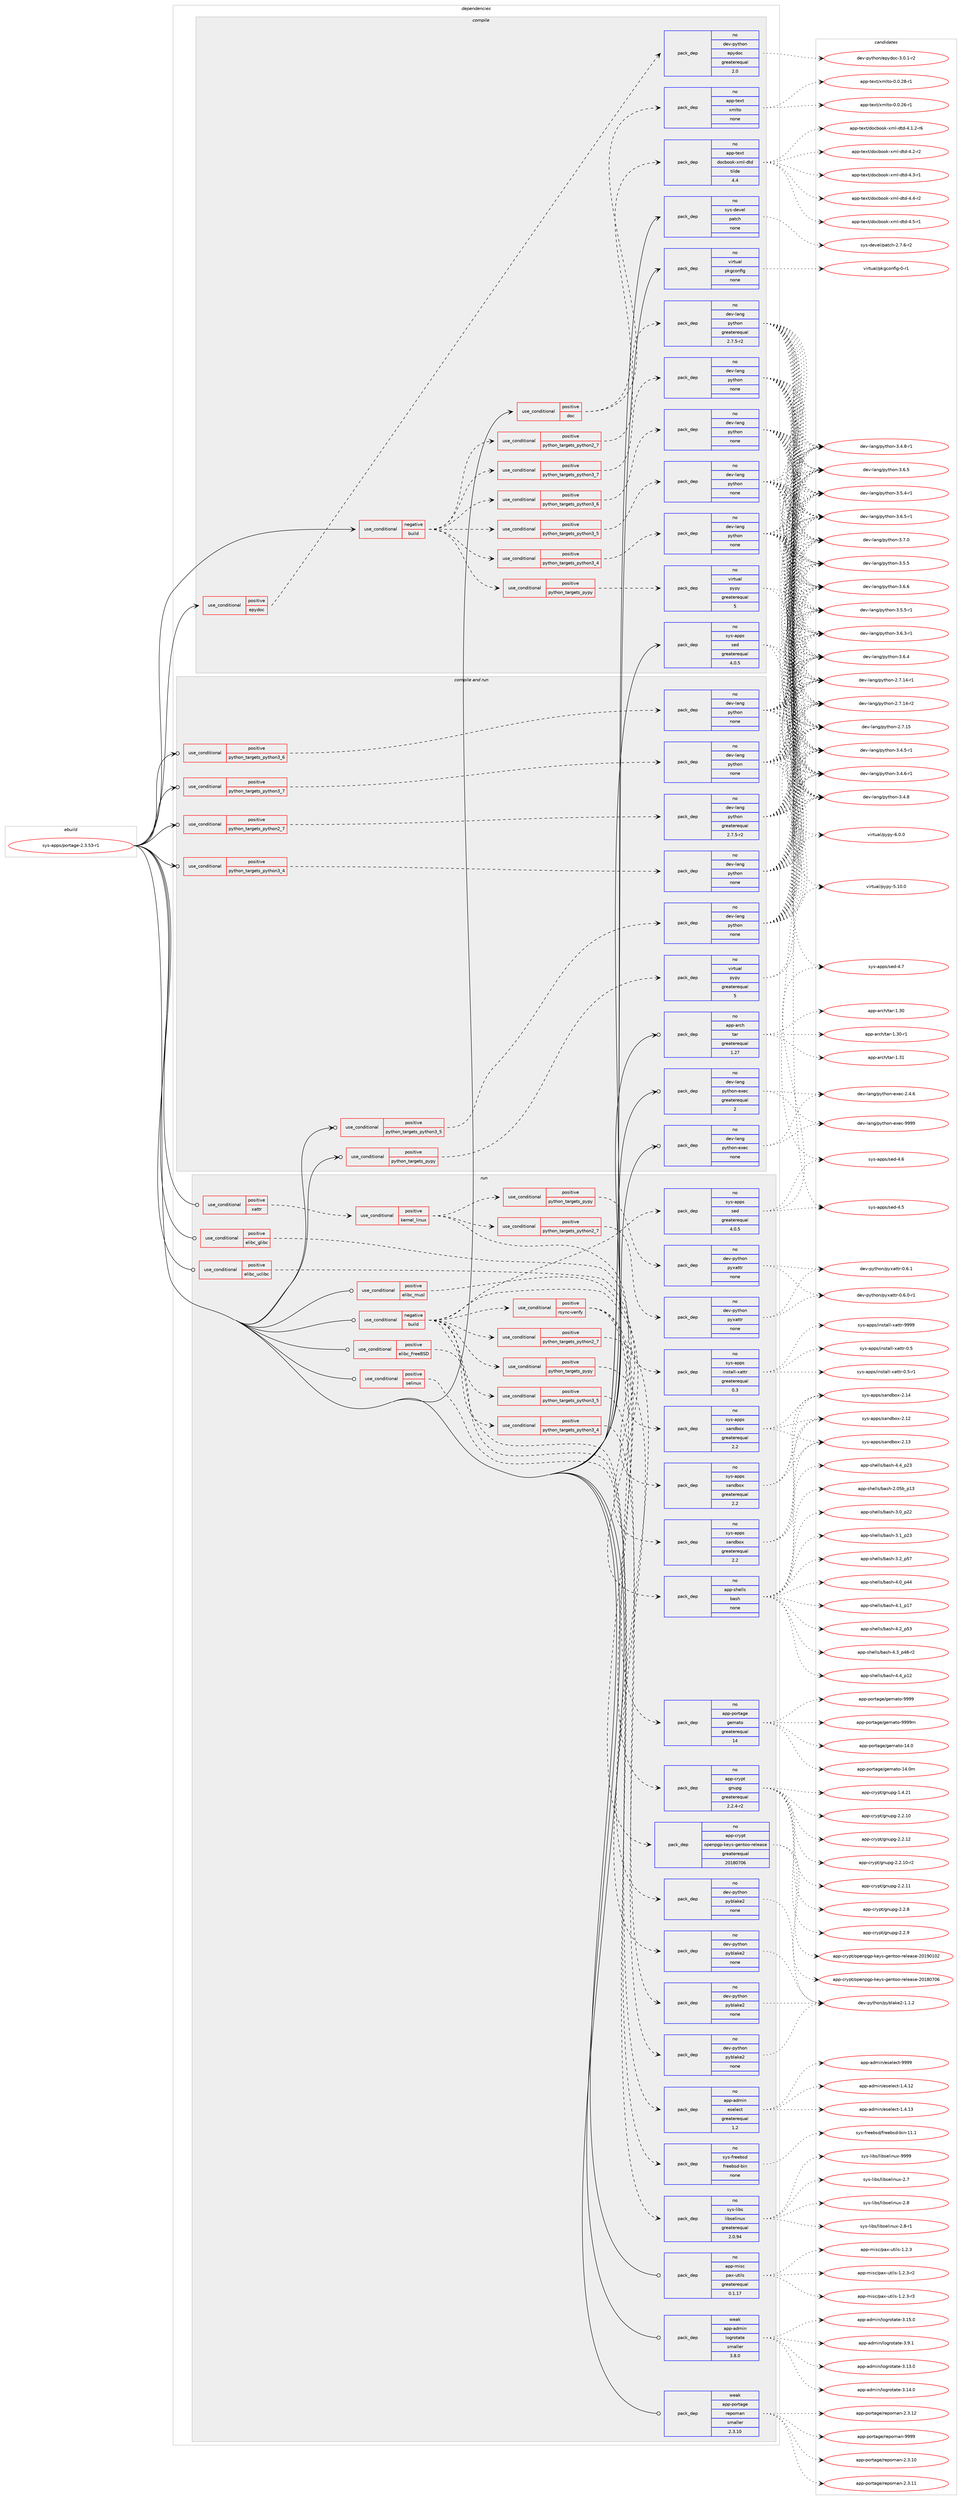 digraph prolog {

# *************
# Graph options
# *************

newrank=true;
concentrate=true;
compound=true;
graph [rankdir=LR,fontname=Helvetica,fontsize=10,ranksep=1.5];#, ranksep=2.5, nodesep=0.2];
edge  [arrowhead=vee];
node  [fontname=Helvetica,fontsize=10];

# **********
# The ebuild
# **********

subgraph cluster_leftcol {
color=gray;
rank=same;
label=<<i>ebuild</i>>;
id [label="sys-apps/portage-2.3.53-r1", color=red, width=4, href="../sys-apps/portage-2.3.53-r1.svg"];
}

# ****************
# The dependencies
# ****************

subgraph cluster_midcol {
color=gray;
label=<<i>dependencies</i>>;
subgraph cluster_compile {
fillcolor="#eeeeee";
style=filled;
label=<<i>compile</i>>;
subgraph cond1331 {
dependency7785 [label=<<TABLE BORDER="0" CELLBORDER="1" CELLSPACING="0" CELLPADDING="4"><TR><TD ROWSPAN="3" CELLPADDING="10">use_conditional</TD></TR><TR><TD>negative</TD></TR><TR><TD>build</TD></TR></TABLE>>, shape=none, color=red];
subgraph cond1332 {
dependency7786 [label=<<TABLE BORDER="0" CELLBORDER="1" CELLSPACING="0" CELLPADDING="4"><TR><TD ROWSPAN="3" CELLPADDING="10">use_conditional</TD></TR><TR><TD>positive</TD></TR><TR><TD>python_targets_pypy</TD></TR></TABLE>>, shape=none, color=red];
subgraph pack6296 {
dependency7787 [label=<<TABLE BORDER="0" CELLBORDER="1" CELLSPACING="0" CELLPADDING="4" WIDTH="220"><TR><TD ROWSPAN="6" CELLPADDING="30">pack_dep</TD></TR><TR><TD WIDTH="110">no</TD></TR><TR><TD>virtual</TD></TR><TR><TD>pypy</TD></TR><TR><TD>greaterequal</TD></TR><TR><TD>5</TD></TR></TABLE>>, shape=none, color=blue];
}
dependency7786:e -> dependency7787:w [weight=20,style="dashed",arrowhead="vee"];
}
dependency7785:e -> dependency7786:w [weight=20,style="dashed",arrowhead="vee"];
subgraph cond1333 {
dependency7788 [label=<<TABLE BORDER="0" CELLBORDER="1" CELLSPACING="0" CELLPADDING="4"><TR><TD ROWSPAN="3" CELLPADDING="10">use_conditional</TD></TR><TR><TD>positive</TD></TR><TR><TD>python_targets_python2_7</TD></TR></TABLE>>, shape=none, color=red];
subgraph pack6297 {
dependency7789 [label=<<TABLE BORDER="0" CELLBORDER="1" CELLSPACING="0" CELLPADDING="4" WIDTH="220"><TR><TD ROWSPAN="6" CELLPADDING="30">pack_dep</TD></TR><TR><TD WIDTH="110">no</TD></TR><TR><TD>dev-lang</TD></TR><TR><TD>python</TD></TR><TR><TD>greaterequal</TD></TR><TR><TD>2.7.5-r2</TD></TR></TABLE>>, shape=none, color=blue];
}
dependency7788:e -> dependency7789:w [weight=20,style="dashed",arrowhead="vee"];
}
dependency7785:e -> dependency7788:w [weight=20,style="dashed",arrowhead="vee"];
subgraph cond1334 {
dependency7790 [label=<<TABLE BORDER="0" CELLBORDER="1" CELLSPACING="0" CELLPADDING="4"><TR><TD ROWSPAN="3" CELLPADDING="10">use_conditional</TD></TR><TR><TD>positive</TD></TR><TR><TD>python_targets_python3_4</TD></TR></TABLE>>, shape=none, color=red];
subgraph pack6298 {
dependency7791 [label=<<TABLE BORDER="0" CELLBORDER="1" CELLSPACING="0" CELLPADDING="4" WIDTH="220"><TR><TD ROWSPAN="6" CELLPADDING="30">pack_dep</TD></TR><TR><TD WIDTH="110">no</TD></TR><TR><TD>dev-lang</TD></TR><TR><TD>python</TD></TR><TR><TD>none</TD></TR><TR><TD></TD></TR></TABLE>>, shape=none, color=blue];
}
dependency7790:e -> dependency7791:w [weight=20,style="dashed",arrowhead="vee"];
}
dependency7785:e -> dependency7790:w [weight=20,style="dashed",arrowhead="vee"];
subgraph cond1335 {
dependency7792 [label=<<TABLE BORDER="0" CELLBORDER="1" CELLSPACING="0" CELLPADDING="4"><TR><TD ROWSPAN="3" CELLPADDING="10">use_conditional</TD></TR><TR><TD>positive</TD></TR><TR><TD>python_targets_python3_5</TD></TR></TABLE>>, shape=none, color=red];
subgraph pack6299 {
dependency7793 [label=<<TABLE BORDER="0" CELLBORDER="1" CELLSPACING="0" CELLPADDING="4" WIDTH="220"><TR><TD ROWSPAN="6" CELLPADDING="30">pack_dep</TD></TR><TR><TD WIDTH="110">no</TD></TR><TR><TD>dev-lang</TD></TR><TR><TD>python</TD></TR><TR><TD>none</TD></TR><TR><TD></TD></TR></TABLE>>, shape=none, color=blue];
}
dependency7792:e -> dependency7793:w [weight=20,style="dashed",arrowhead="vee"];
}
dependency7785:e -> dependency7792:w [weight=20,style="dashed",arrowhead="vee"];
subgraph cond1336 {
dependency7794 [label=<<TABLE BORDER="0" CELLBORDER="1" CELLSPACING="0" CELLPADDING="4"><TR><TD ROWSPAN="3" CELLPADDING="10">use_conditional</TD></TR><TR><TD>positive</TD></TR><TR><TD>python_targets_python3_6</TD></TR></TABLE>>, shape=none, color=red];
subgraph pack6300 {
dependency7795 [label=<<TABLE BORDER="0" CELLBORDER="1" CELLSPACING="0" CELLPADDING="4" WIDTH="220"><TR><TD ROWSPAN="6" CELLPADDING="30">pack_dep</TD></TR><TR><TD WIDTH="110">no</TD></TR><TR><TD>dev-lang</TD></TR><TR><TD>python</TD></TR><TR><TD>none</TD></TR><TR><TD></TD></TR></TABLE>>, shape=none, color=blue];
}
dependency7794:e -> dependency7795:w [weight=20,style="dashed",arrowhead="vee"];
}
dependency7785:e -> dependency7794:w [weight=20,style="dashed",arrowhead="vee"];
subgraph cond1337 {
dependency7796 [label=<<TABLE BORDER="0" CELLBORDER="1" CELLSPACING="0" CELLPADDING="4"><TR><TD ROWSPAN="3" CELLPADDING="10">use_conditional</TD></TR><TR><TD>positive</TD></TR><TR><TD>python_targets_python3_7</TD></TR></TABLE>>, shape=none, color=red];
subgraph pack6301 {
dependency7797 [label=<<TABLE BORDER="0" CELLBORDER="1" CELLSPACING="0" CELLPADDING="4" WIDTH="220"><TR><TD ROWSPAN="6" CELLPADDING="30">pack_dep</TD></TR><TR><TD WIDTH="110">no</TD></TR><TR><TD>dev-lang</TD></TR><TR><TD>python</TD></TR><TR><TD>none</TD></TR><TR><TD></TD></TR></TABLE>>, shape=none, color=blue];
}
dependency7796:e -> dependency7797:w [weight=20,style="dashed",arrowhead="vee"];
}
dependency7785:e -> dependency7796:w [weight=20,style="dashed",arrowhead="vee"];
}
id:e -> dependency7785:w [weight=20,style="solid",arrowhead="vee"];
subgraph cond1338 {
dependency7798 [label=<<TABLE BORDER="0" CELLBORDER="1" CELLSPACING="0" CELLPADDING="4"><TR><TD ROWSPAN="3" CELLPADDING="10">use_conditional</TD></TR><TR><TD>positive</TD></TR><TR><TD>doc</TD></TR></TABLE>>, shape=none, color=red];
subgraph pack6302 {
dependency7799 [label=<<TABLE BORDER="0" CELLBORDER="1" CELLSPACING="0" CELLPADDING="4" WIDTH="220"><TR><TD ROWSPAN="6" CELLPADDING="30">pack_dep</TD></TR><TR><TD WIDTH="110">no</TD></TR><TR><TD>app-text</TD></TR><TR><TD>xmlto</TD></TR><TR><TD>none</TD></TR><TR><TD></TD></TR></TABLE>>, shape=none, color=blue];
}
dependency7798:e -> dependency7799:w [weight=20,style="dashed",arrowhead="vee"];
subgraph pack6303 {
dependency7800 [label=<<TABLE BORDER="0" CELLBORDER="1" CELLSPACING="0" CELLPADDING="4" WIDTH="220"><TR><TD ROWSPAN="6" CELLPADDING="30">pack_dep</TD></TR><TR><TD WIDTH="110">no</TD></TR><TR><TD>app-text</TD></TR><TR><TD>docbook-xml-dtd</TD></TR><TR><TD>tilde</TD></TR><TR><TD>4.4</TD></TR></TABLE>>, shape=none, color=blue];
}
dependency7798:e -> dependency7800:w [weight=20,style="dashed",arrowhead="vee"];
}
id:e -> dependency7798:w [weight=20,style="solid",arrowhead="vee"];
subgraph cond1339 {
dependency7801 [label=<<TABLE BORDER="0" CELLBORDER="1" CELLSPACING="0" CELLPADDING="4"><TR><TD ROWSPAN="3" CELLPADDING="10">use_conditional</TD></TR><TR><TD>positive</TD></TR><TR><TD>epydoc</TD></TR></TABLE>>, shape=none, color=red];
subgraph pack6304 {
dependency7802 [label=<<TABLE BORDER="0" CELLBORDER="1" CELLSPACING="0" CELLPADDING="4" WIDTH="220"><TR><TD ROWSPAN="6" CELLPADDING="30">pack_dep</TD></TR><TR><TD WIDTH="110">no</TD></TR><TR><TD>dev-python</TD></TR><TR><TD>epydoc</TD></TR><TR><TD>greaterequal</TD></TR><TR><TD>2.0</TD></TR></TABLE>>, shape=none, color=blue];
}
dependency7801:e -> dependency7802:w [weight=20,style="dashed",arrowhead="vee"];
}
id:e -> dependency7801:w [weight=20,style="solid",arrowhead="vee"];
subgraph pack6305 {
dependency7803 [label=<<TABLE BORDER="0" CELLBORDER="1" CELLSPACING="0" CELLPADDING="4" WIDTH="220"><TR><TD ROWSPAN="6" CELLPADDING="30">pack_dep</TD></TR><TR><TD WIDTH="110">no</TD></TR><TR><TD>sys-apps</TD></TR><TR><TD>sed</TD></TR><TR><TD>greaterequal</TD></TR><TR><TD>4.0.5</TD></TR></TABLE>>, shape=none, color=blue];
}
id:e -> dependency7803:w [weight=20,style="solid",arrowhead="vee"];
subgraph pack6306 {
dependency7804 [label=<<TABLE BORDER="0" CELLBORDER="1" CELLSPACING="0" CELLPADDING="4" WIDTH="220"><TR><TD ROWSPAN="6" CELLPADDING="30">pack_dep</TD></TR><TR><TD WIDTH="110">no</TD></TR><TR><TD>sys-devel</TD></TR><TR><TD>patch</TD></TR><TR><TD>none</TD></TR><TR><TD></TD></TR></TABLE>>, shape=none, color=blue];
}
id:e -> dependency7804:w [weight=20,style="solid",arrowhead="vee"];
subgraph pack6307 {
dependency7805 [label=<<TABLE BORDER="0" CELLBORDER="1" CELLSPACING="0" CELLPADDING="4" WIDTH="220"><TR><TD ROWSPAN="6" CELLPADDING="30">pack_dep</TD></TR><TR><TD WIDTH="110">no</TD></TR><TR><TD>virtual</TD></TR><TR><TD>pkgconfig</TD></TR><TR><TD>none</TD></TR><TR><TD></TD></TR></TABLE>>, shape=none, color=blue];
}
id:e -> dependency7805:w [weight=20,style="solid",arrowhead="vee"];
}
subgraph cluster_compileandrun {
fillcolor="#eeeeee";
style=filled;
label=<<i>compile and run</i>>;
subgraph cond1340 {
dependency7806 [label=<<TABLE BORDER="0" CELLBORDER="1" CELLSPACING="0" CELLPADDING="4"><TR><TD ROWSPAN="3" CELLPADDING="10">use_conditional</TD></TR><TR><TD>positive</TD></TR><TR><TD>python_targets_pypy</TD></TR></TABLE>>, shape=none, color=red];
subgraph pack6308 {
dependency7807 [label=<<TABLE BORDER="0" CELLBORDER="1" CELLSPACING="0" CELLPADDING="4" WIDTH="220"><TR><TD ROWSPAN="6" CELLPADDING="30">pack_dep</TD></TR><TR><TD WIDTH="110">no</TD></TR><TR><TD>virtual</TD></TR><TR><TD>pypy</TD></TR><TR><TD>greaterequal</TD></TR><TR><TD>5</TD></TR></TABLE>>, shape=none, color=blue];
}
dependency7806:e -> dependency7807:w [weight=20,style="dashed",arrowhead="vee"];
}
id:e -> dependency7806:w [weight=20,style="solid",arrowhead="odotvee"];
subgraph cond1341 {
dependency7808 [label=<<TABLE BORDER="0" CELLBORDER="1" CELLSPACING="0" CELLPADDING="4"><TR><TD ROWSPAN="3" CELLPADDING="10">use_conditional</TD></TR><TR><TD>positive</TD></TR><TR><TD>python_targets_python2_7</TD></TR></TABLE>>, shape=none, color=red];
subgraph pack6309 {
dependency7809 [label=<<TABLE BORDER="0" CELLBORDER="1" CELLSPACING="0" CELLPADDING="4" WIDTH="220"><TR><TD ROWSPAN="6" CELLPADDING="30">pack_dep</TD></TR><TR><TD WIDTH="110">no</TD></TR><TR><TD>dev-lang</TD></TR><TR><TD>python</TD></TR><TR><TD>greaterequal</TD></TR><TR><TD>2.7.5-r2</TD></TR></TABLE>>, shape=none, color=blue];
}
dependency7808:e -> dependency7809:w [weight=20,style="dashed",arrowhead="vee"];
}
id:e -> dependency7808:w [weight=20,style="solid",arrowhead="odotvee"];
subgraph cond1342 {
dependency7810 [label=<<TABLE BORDER="0" CELLBORDER="1" CELLSPACING="0" CELLPADDING="4"><TR><TD ROWSPAN="3" CELLPADDING="10">use_conditional</TD></TR><TR><TD>positive</TD></TR><TR><TD>python_targets_python3_4</TD></TR></TABLE>>, shape=none, color=red];
subgraph pack6310 {
dependency7811 [label=<<TABLE BORDER="0" CELLBORDER="1" CELLSPACING="0" CELLPADDING="4" WIDTH="220"><TR><TD ROWSPAN="6" CELLPADDING="30">pack_dep</TD></TR><TR><TD WIDTH="110">no</TD></TR><TR><TD>dev-lang</TD></TR><TR><TD>python</TD></TR><TR><TD>none</TD></TR><TR><TD></TD></TR></TABLE>>, shape=none, color=blue];
}
dependency7810:e -> dependency7811:w [weight=20,style="dashed",arrowhead="vee"];
}
id:e -> dependency7810:w [weight=20,style="solid",arrowhead="odotvee"];
subgraph cond1343 {
dependency7812 [label=<<TABLE BORDER="0" CELLBORDER="1" CELLSPACING="0" CELLPADDING="4"><TR><TD ROWSPAN="3" CELLPADDING="10">use_conditional</TD></TR><TR><TD>positive</TD></TR><TR><TD>python_targets_python3_5</TD></TR></TABLE>>, shape=none, color=red];
subgraph pack6311 {
dependency7813 [label=<<TABLE BORDER="0" CELLBORDER="1" CELLSPACING="0" CELLPADDING="4" WIDTH="220"><TR><TD ROWSPAN="6" CELLPADDING="30">pack_dep</TD></TR><TR><TD WIDTH="110">no</TD></TR><TR><TD>dev-lang</TD></TR><TR><TD>python</TD></TR><TR><TD>none</TD></TR><TR><TD></TD></TR></TABLE>>, shape=none, color=blue];
}
dependency7812:e -> dependency7813:w [weight=20,style="dashed",arrowhead="vee"];
}
id:e -> dependency7812:w [weight=20,style="solid",arrowhead="odotvee"];
subgraph cond1344 {
dependency7814 [label=<<TABLE BORDER="0" CELLBORDER="1" CELLSPACING="0" CELLPADDING="4"><TR><TD ROWSPAN="3" CELLPADDING="10">use_conditional</TD></TR><TR><TD>positive</TD></TR><TR><TD>python_targets_python3_6</TD></TR></TABLE>>, shape=none, color=red];
subgraph pack6312 {
dependency7815 [label=<<TABLE BORDER="0" CELLBORDER="1" CELLSPACING="0" CELLPADDING="4" WIDTH="220"><TR><TD ROWSPAN="6" CELLPADDING="30">pack_dep</TD></TR><TR><TD WIDTH="110">no</TD></TR><TR><TD>dev-lang</TD></TR><TR><TD>python</TD></TR><TR><TD>none</TD></TR><TR><TD></TD></TR></TABLE>>, shape=none, color=blue];
}
dependency7814:e -> dependency7815:w [weight=20,style="dashed",arrowhead="vee"];
}
id:e -> dependency7814:w [weight=20,style="solid",arrowhead="odotvee"];
subgraph cond1345 {
dependency7816 [label=<<TABLE BORDER="0" CELLBORDER="1" CELLSPACING="0" CELLPADDING="4"><TR><TD ROWSPAN="3" CELLPADDING="10">use_conditional</TD></TR><TR><TD>positive</TD></TR><TR><TD>python_targets_python3_7</TD></TR></TABLE>>, shape=none, color=red];
subgraph pack6313 {
dependency7817 [label=<<TABLE BORDER="0" CELLBORDER="1" CELLSPACING="0" CELLPADDING="4" WIDTH="220"><TR><TD ROWSPAN="6" CELLPADDING="30">pack_dep</TD></TR><TR><TD WIDTH="110">no</TD></TR><TR><TD>dev-lang</TD></TR><TR><TD>python</TD></TR><TR><TD>none</TD></TR><TR><TD></TD></TR></TABLE>>, shape=none, color=blue];
}
dependency7816:e -> dependency7817:w [weight=20,style="dashed",arrowhead="vee"];
}
id:e -> dependency7816:w [weight=20,style="solid",arrowhead="odotvee"];
subgraph pack6314 {
dependency7818 [label=<<TABLE BORDER="0" CELLBORDER="1" CELLSPACING="0" CELLPADDING="4" WIDTH="220"><TR><TD ROWSPAN="6" CELLPADDING="30">pack_dep</TD></TR><TR><TD WIDTH="110">no</TD></TR><TR><TD>app-arch</TD></TR><TR><TD>tar</TD></TR><TR><TD>greaterequal</TD></TR><TR><TD>1.27</TD></TR></TABLE>>, shape=none, color=blue];
}
id:e -> dependency7818:w [weight=20,style="solid",arrowhead="odotvee"];
subgraph pack6315 {
dependency7819 [label=<<TABLE BORDER="0" CELLBORDER="1" CELLSPACING="0" CELLPADDING="4" WIDTH="220"><TR><TD ROWSPAN="6" CELLPADDING="30">pack_dep</TD></TR><TR><TD WIDTH="110">no</TD></TR><TR><TD>dev-lang</TD></TR><TR><TD>python-exec</TD></TR><TR><TD>greaterequal</TD></TR><TR><TD>2</TD></TR></TABLE>>, shape=none, color=blue];
}
id:e -> dependency7819:w [weight=20,style="solid",arrowhead="odotvee"];
subgraph pack6316 {
dependency7820 [label=<<TABLE BORDER="0" CELLBORDER="1" CELLSPACING="0" CELLPADDING="4" WIDTH="220"><TR><TD ROWSPAN="6" CELLPADDING="30">pack_dep</TD></TR><TR><TD WIDTH="110">no</TD></TR><TR><TD>dev-lang</TD></TR><TR><TD>python-exec</TD></TR><TR><TD>none</TD></TR><TR><TD></TD></TR></TABLE>>, shape=none, color=blue];
}
id:e -> dependency7820:w [weight=20,style="solid",arrowhead="odotvee"];
}
subgraph cluster_run {
fillcolor="#eeeeee";
style=filled;
label=<<i>run</i>>;
subgraph cond1346 {
dependency7821 [label=<<TABLE BORDER="0" CELLBORDER="1" CELLSPACING="0" CELLPADDING="4"><TR><TD ROWSPAN="3" CELLPADDING="10">use_conditional</TD></TR><TR><TD>negative</TD></TR><TR><TD>build</TD></TR></TABLE>>, shape=none, color=red];
subgraph pack6317 {
dependency7822 [label=<<TABLE BORDER="0" CELLBORDER="1" CELLSPACING="0" CELLPADDING="4" WIDTH="220"><TR><TD ROWSPAN="6" CELLPADDING="30">pack_dep</TD></TR><TR><TD WIDTH="110">no</TD></TR><TR><TD>sys-apps</TD></TR><TR><TD>sed</TD></TR><TR><TD>greaterequal</TD></TR><TR><TD>4.0.5</TD></TR></TABLE>>, shape=none, color=blue];
}
dependency7821:e -> dependency7822:w [weight=20,style="dashed",arrowhead="vee"];
subgraph pack6318 {
dependency7823 [label=<<TABLE BORDER="0" CELLBORDER="1" CELLSPACING="0" CELLPADDING="4" WIDTH="220"><TR><TD ROWSPAN="6" CELLPADDING="30">pack_dep</TD></TR><TR><TD WIDTH="110">no</TD></TR><TR><TD>app-shells</TD></TR><TR><TD>bash</TD></TR><TR><TD>none</TD></TR><TR><TD></TD></TR></TABLE>>, shape=none, color=blue];
}
dependency7821:e -> dependency7823:w [weight=20,style="dashed",arrowhead="vee"];
subgraph pack6319 {
dependency7824 [label=<<TABLE BORDER="0" CELLBORDER="1" CELLSPACING="0" CELLPADDING="4" WIDTH="220"><TR><TD ROWSPAN="6" CELLPADDING="30">pack_dep</TD></TR><TR><TD WIDTH="110">no</TD></TR><TR><TD>app-admin</TD></TR><TR><TD>eselect</TD></TR><TR><TD>greaterequal</TD></TR><TR><TD>1.2</TD></TR></TABLE>>, shape=none, color=blue];
}
dependency7821:e -> dependency7824:w [weight=20,style="dashed",arrowhead="vee"];
subgraph cond1347 {
dependency7825 [label=<<TABLE BORDER="0" CELLBORDER="1" CELLSPACING="0" CELLPADDING="4"><TR><TD ROWSPAN="3" CELLPADDING="10">use_conditional</TD></TR><TR><TD>positive</TD></TR><TR><TD>python_targets_pypy</TD></TR></TABLE>>, shape=none, color=red];
subgraph pack6320 {
dependency7826 [label=<<TABLE BORDER="0" CELLBORDER="1" CELLSPACING="0" CELLPADDING="4" WIDTH="220"><TR><TD ROWSPAN="6" CELLPADDING="30">pack_dep</TD></TR><TR><TD WIDTH="110">no</TD></TR><TR><TD>dev-python</TD></TR><TR><TD>pyblake2</TD></TR><TR><TD>none</TD></TR><TR><TD></TD></TR></TABLE>>, shape=none, color=blue];
}
dependency7825:e -> dependency7826:w [weight=20,style="dashed",arrowhead="vee"];
}
dependency7821:e -> dependency7825:w [weight=20,style="dashed",arrowhead="vee"];
subgraph cond1348 {
dependency7827 [label=<<TABLE BORDER="0" CELLBORDER="1" CELLSPACING="0" CELLPADDING="4"><TR><TD ROWSPAN="3" CELLPADDING="10">use_conditional</TD></TR><TR><TD>positive</TD></TR><TR><TD>python_targets_python2_7</TD></TR></TABLE>>, shape=none, color=red];
subgraph pack6321 {
dependency7828 [label=<<TABLE BORDER="0" CELLBORDER="1" CELLSPACING="0" CELLPADDING="4" WIDTH="220"><TR><TD ROWSPAN="6" CELLPADDING="30">pack_dep</TD></TR><TR><TD WIDTH="110">no</TD></TR><TR><TD>dev-python</TD></TR><TR><TD>pyblake2</TD></TR><TR><TD>none</TD></TR><TR><TD></TD></TR></TABLE>>, shape=none, color=blue];
}
dependency7827:e -> dependency7828:w [weight=20,style="dashed",arrowhead="vee"];
}
dependency7821:e -> dependency7827:w [weight=20,style="dashed",arrowhead="vee"];
subgraph cond1349 {
dependency7829 [label=<<TABLE BORDER="0" CELLBORDER="1" CELLSPACING="0" CELLPADDING="4"><TR><TD ROWSPAN="3" CELLPADDING="10">use_conditional</TD></TR><TR><TD>positive</TD></TR><TR><TD>python_targets_python3_4</TD></TR></TABLE>>, shape=none, color=red];
subgraph pack6322 {
dependency7830 [label=<<TABLE BORDER="0" CELLBORDER="1" CELLSPACING="0" CELLPADDING="4" WIDTH="220"><TR><TD ROWSPAN="6" CELLPADDING="30">pack_dep</TD></TR><TR><TD WIDTH="110">no</TD></TR><TR><TD>dev-python</TD></TR><TR><TD>pyblake2</TD></TR><TR><TD>none</TD></TR><TR><TD></TD></TR></TABLE>>, shape=none, color=blue];
}
dependency7829:e -> dependency7830:w [weight=20,style="dashed",arrowhead="vee"];
}
dependency7821:e -> dependency7829:w [weight=20,style="dashed",arrowhead="vee"];
subgraph cond1350 {
dependency7831 [label=<<TABLE BORDER="0" CELLBORDER="1" CELLSPACING="0" CELLPADDING="4"><TR><TD ROWSPAN="3" CELLPADDING="10">use_conditional</TD></TR><TR><TD>positive</TD></TR><TR><TD>python_targets_python3_5</TD></TR></TABLE>>, shape=none, color=red];
subgraph pack6323 {
dependency7832 [label=<<TABLE BORDER="0" CELLBORDER="1" CELLSPACING="0" CELLPADDING="4" WIDTH="220"><TR><TD ROWSPAN="6" CELLPADDING="30">pack_dep</TD></TR><TR><TD WIDTH="110">no</TD></TR><TR><TD>dev-python</TD></TR><TR><TD>pyblake2</TD></TR><TR><TD>none</TD></TR><TR><TD></TD></TR></TABLE>>, shape=none, color=blue];
}
dependency7831:e -> dependency7832:w [weight=20,style="dashed",arrowhead="vee"];
}
dependency7821:e -> dependency7831:w [weight=20,style="dashed",arrowhead="vee"];
subgraph cond1351 {
dependency7833 [label=<<TABLE BORDER="0" CELLBORDER="1" CELLSPACING="0" CELLPADDING="4"><TR><TD ROWSPAN="3" CELLPADDING="10">use_conditional</TD></TR><TR><TD>positive</TD></TR><TR><TD>rsync-verify</TD></TR></TABLE>>, shape=none, color=red];
subgraph pack6324 {
dependency7834 [label=<<TABLE BORDER="0" CELLBORDER="1" CELLSPACING="0" CELLPADDING="4" WIDTH="220"><TR><TD ROWSPAN="6" CELLPADDING="30">pack_dep</TD></TR><TR><TD WIDTH="110">no</TD></TR><TR><TD>app-portage</TD></TR><TR><TD>gemato</TD></TR><TR><TD>greaterequal</TD></TR><TR><TD>14</TD></TR></TABLE>>, shape=none, color=blue];
}
dependency7833:e -> dependency7834:w [weight=20,style="dashed",arrowhead="vee"];
subgraph pack6325 {
dependency7835 [label=<<TABLE BORDER="0" CELLBORDER="1" CELLSPACING="0" CELLPADDING="4" WIDTH="220"><TR><TD ROWSPAN="6" CELLPADDING="30">pack_dep</TD></TR><TR><TD WIDTH="110">no</TD></TR><TR><TD>app-crypt</TD></TR><TR><TD>openpgp-keys-gentoo-release</TD></TR><TR><TD>greaterequal</TD></TR><TR><TD>20180706</TD></TR></TABLE>>, shape=none, color=blue];
}
dependency7833:e -> dependency7835:w [weight=20,style="dashed",arrowhead="vee"];
subgraph pack6326 {
dependency7836 [label=<<TABLE BORDER="0" CELLBORDER="1" CELLSPACING="0" CELLPADDING="4" WIDTH="220"><TR><TD ROWSPAN="6" CELLPADDING="30">pack_dep</TD></TR><TR><TD WIDTH="110">no</TD></TR><TR><TD>app-crypt</TD></TR><TR><TD>gnupg</TD></TR><TR><TD>greaterequal</TD></TR><TR><TD>2.2.4-r2</TD></TR></TABLE>>, shape=none, color=blue];
}
dependency7833:e -> dependency7836:w [weight=20,style="dashed",arrowhead="vee"];
}
dependency7821:e -> dependency7833:w [weight=20,style="dashed",arrowhead="vee"];
}
id:e -> dependency7821:w [weight=20,style="solid",arrowhead="odot"];
subgraph cond1352 {
dependency7837 [label=<<TABLE BORDER="0" CELLBORDER="1" CELLSPACING="0" CELLPADDING="4"><TR><TD ROWSPAN="3" CELLPADDING="10">use_conditional</TD></TR><TR><TD>positive</TD></TR><TR><TD>elibc_FreeBSD</TD></TR></TABLE>>, shape=none, color=red];
subgraph pack6327 {
dependency7838 [label=<<TABLE BORDER="0" CELLBORDER="1" CELLSPACING="0" CELLPADDING="4" WIDTH="220"><TR><TD ROWSPAN="6" CELLPADDING="30">pack_dep</TD></TR><TR><TD WIDTH="110">no</TD></TR><TR><TD>sys-freebsd</TD></TR><TR><TD>freebsd-bin</TD></TR><TR><TD>none</TD></TR><TR><TD></TD></TR></TABLE>>, shape=none, color=blue];
}
dependency7837:e -> dependency7838:w [weight=20,style="dashed",arrowhead="vee"];
}
id:e -> dependency7837:w [weight=20,style="solid",arrowhead="odot"];
subgraph cond1353 {
dependency7839 [label=<<TABLE BORDER="0" CELLBORDER="1" CELLSPACING="0" CELLPADDING="4"><TR><TD ROWSPAN="3" CELLPADDING="10">use_conditional</TD></TR><TR><TD>positive</TD></TR><TR><TD>elibc_glibc</TD></TR></TABLE>>, shape=none, color=red];
subgraph pack6328 {
dependency7840 [label=<<TABLE BORDER="0" CELLBORDER="1" CELLSPACING="0" CELLPADDING="4" WIDTH="220"><TR><TD ROWSPAN="6" CELLPADDING="30">pack_dep</TD></TR><TR><TD WIDTH="110">no</TD></TR><TR><TD>sys-apps</TD></TR><TR><TD>sandbox</TD></TR><TR><TD>greaterequal</TD></TR><TR><TD>2.2</TD></TR></TABLE>>, shape=none, color=blue];
}
dependency7839:e -> dependency7840:w [weight=20,style="dashed",arrowhead="vee"];
}
id:e -> dependency7839:w [weight=20,style="solid",arrowhead="odot"];
subgraph cond1354 {
dependency7841 [label=<<TABLE BORDER="0" CELLBORDER="1" CELLSPACING="0" CELLPADDING="4"><TR><TD ROWSPAN="3" CELLPADDING="10">use_conditional</TD></TR><TR><TD>positive</TD></TR><TR><TD>elibc_musl</TD></TR></TABLE>>, shape=none, color=red];
subgraph pack6329 {
dependency7842 [label=<<TABLE BORDER="0" CELLBORDER="1" CELLSPACING="0" CELLPADDING="4" WIDTH="220"><TR><TD ROWSPAN="6" CELLPADDING="30">pack_dep</TD></TR><TR><TD WIDTH="110">no</TD></TR><TR><TD>sys-apps</TD></TR><TR><TD>sandbox</TD></TR><TR><TD>greaterequal</TD></TR><TR><TD>2.2</TD></TR></TABLE>>, shape=none, color=blue];
}
dependency7841:e -> dependency7842:w [weight=20,style="dashed",arrowhead="vee"];
}
id:e -> dependency7841:w [weight=20,style="solid",arrowhead="odot"];
subgraph cond1355 {
dependency7843 [label=<<TABLE BORDER="0" CELLBORDER="1" CELLSPACING="0" CELLPADDING="4"><TR><TD ROWSPAN="3" CELLPADDING="10">use_conditional</TD></TR><TR><TD>positive</TD></TR><TR><TD>elibc_uclibc</TD></TR></TABLE>>, shape=none, color=red];
subgraph pack6330 {
dependency7844 [label=<<TABLE BORDER="0" CELLBORDER="1" CELLSPACING="0" CELLPADDING="4" WIDTH="220"><TR><TD ROWSPAN="6" CELLPADDING="30">pack_dep</TD></TR><TR><TD WIDTH="110">no</TD></TR><TR><TD>sys-apps</TD></TR><TR><TD>sandbox</TD></TR><TR><TD>greaterequal</TD></TR><TR><TD>2.2</TD></TR></TABLE>>, shape=none, color=blue];
}
dependency7843:e -> dependency7844:w [weight=20,style="dashed",arrowhead="vee"];
}
id:e -> dependency7843:w [weight=20,style="solid",arrowhead="odot"];
subgraph cond1356 {
dependency7845 [label=<<TABLE BORDER="0" CELLBORDER="1" CELLSPACING="0" CELLPADDING="4"><TR><TD ROWSPAN="3" CELLPADDING="10">use_conditional</TD></TR><TR><TD>positive</TD></TR><TR><TD>selinux</TD></TR></TABLE>>, shape=none, color=red];
subgraph pack6331 {
dependency7846 [label=<<TABLE BORDER="0" CELLBORDER="1" CELLSPACING="0" CELLPADDING="4" WIDTH="220"><TR><TD ROWSPAN="6" CELLPADDING="30">pack_dep</TD></TR><TR><TD WIDTH="110">no</TD></TR><TR><TD>sys-libs</TD></TR><TR><TD>libselinux</TD></TR><TR><TD>greaterequal</TD></TR><TR><TD>2.0.94</TD></TR></TABLE>>, shape=none, color=blue];
}
dependency7845:e -> dependency7846:w [weight=20,style="dashed",arrowhead="vee"];
}
id:e -> dependency7845:w [weight=20,style="solid",arrowhead="odot"];
subgraph cond1357 {
dependency7847 [label=<<TABLE BORDER="0" CELLBORDER="1" CELLSPACING="0" CELLPADDING="4"><TR><TD ROWSPAN="3" CELLPADDING="10">use_conditional</TD></TR><TR><TD>positive</TD></TR><TR><TD>xattr</TD></TR></TABLE>>, shape=none, color=red];
subgraph cond1358 {
dependency7848 [label=<<TABLE BORDER="0" CELLBORDER="1" CELLSPACING="0" CELLPADDING="4"><TR><TD ROWSPAN="3" CELLPADDING="10">use_conditional</TD></TR><TR><TD>positive</TD></TR><TR><TD>kernel_linux</TD></TR></TABLE>>, shape=none, color=red];
subgraph pack6332 {
dependency7849 [label=<<TABLE BORDER="0" CELLBORDER="1" CELLSPACING="0" CELLPADDING="4" WIDTH="220"><TR><TD ROWSPAN="6" CELLPADDING="30">pack_dep</TD></TR><TR><TD WIDTH="110">no</TD></TR><TR><TD>sys-apps</TD></TR><TR><TD>install-xattr</TD></TR><TR><TD>greaterequal</TD></TR><TR><TD>0.3</TD></TR></TABLE>>, shape=none, color=blue];
}
dependency7848:e -> dependency7849:w [weight=20,style="dashed",arrowhead="vee"];
subgraph cond1359 {
dependency7850 [label=<<TABLE BORDER="0" CELLBORDER="1" CELLSPACING="0" CELLPADDING="4"><TR><TD ROWSPAN="3" CELLPADDING="10">use_conditional</TD></TR><TR><TD>positive</TD></TR><TR><TD>python_targets_pypy</TD></TR></TABLE>>, shape=none, color=red];
subgraph pack6333 {
dependency7851 [label=<<TABLE BORDER="0" CELLBORDER="1" CELLSPACING="0" CELLPADDING="4" WIDTH="220"><TR><TD ROWSPAN="6" CELLPADDING="30">pack_dep</TD></TR><TR><TD WIDTH="110">no</TD></TR><TR><TD>dev-python</TD></TR><TR><TD>pyxattr</TD></TR><TR><TD>none</TD></TR><TR><TD></TD></TR></TABLE>>, shape=none, color=blue];
}
dependency7850:e -> dependency7851:w [weight=20,style="dashed",arrowhead="vee"];
}
dependency7848:e -> dependency7850:w [weight=20,style="dashed",arrowhead="vee"];
subgraph cond1360 {
dependency7852 [label=<<TABLE BORDER="0" CELLBORDER="1" CELLSPACING="0" CELLPADDING="4"><TR><TD ROWSPAN="3" CELLPADDING="10">use_conditional</TD></TR><TR><TD>positive</TD></TR><TR><TD>python_targets_python2_7</TD></TR></TABLE>>, shape=none, color=red];
subgraph pack6334 {
dependency7853 [label=<<TABLE BORDER="0" CELLBORDER="1" CELLSPACING="0" CELLPADDING="4" WIDTH="220"><TR><TD ROWSPAN="6" CELLPADDING="30">pack_dep</TD></TR><TR><TD WIDTH="110">no</TD></TR><TR><TD>dev-python</TD></TR><TR><TD>pyxattr</TD></TR><TR><TD>none</TD></TR><TR><TD></TD></TR></TABLE>>, shape=none, color=blue];
}
dependency7852:e -> dependency7853:w [weight=20,style="dashed",arrowhead="vee"];
}
dependency7848:e -> dependency7852:w [weight=20,style="dashed",arrowhead="vee"];
}
dependency7847:e -> dependency7848:w [weight=20,style="dashed",arrowhead="vee"];
}
id:e -> dependency7847:w [weight=20,style="solid",arrowhead="odot"];
subgraph pack6335 {
dependency7854 [label=<<TABLE BORDER="0" CELLBORDER="1" CELLSPACING="0" CELLPADDING="4" WIDTH="220"><TR><TD ROWSPAN="6" CELLPADDING="30">pack_dep</TD></TR><TR><TD WIDTH="110">no</TD></TR><TR><TD>app-misc</TD></TR><TR><TD>pax-utils</TD></TR><TR><TD>greaterequal</TD></TR><TR><TD>0.1.17</TD></TR></TABLE>>, shape=none, color=blue];
}
id:e -> dependency7854:w [weight=20,style="solid",arrowhead="odot"];
subgraph pack6336 {
dependency7855 [label=<<TABLE BORDER="0" CELLBORDER="1" CELLSPACING="0" CELLPADDING="4" WIDTH="220"><TR><TD ROWSPAN="6" CELLPADDING="30">pack_dep</TD></TR><TR><TD WIDTH="110">weak</TD></TR><TR><TD>app-admin</TD></TR><TR><TD>logrotate</TD></TR><TR><TD>smaller</TD></TR><TR><TD>3.8.0</TD></TR></TABLE>>, shape=none, color=blue];
}
id:e -> dependency7855:w [weight=20,style="solid",arrowhead="odot"];
subgraph pack6337 {
dependency7856 [label=<<TABLE BORDER="0" CELLBORDER="1" CELLSPACING="0" CELLPADDING="4" WIDTH="220"><TR><TD ROWSPAN="6" CELLPADDING="30">pack_dep</TD></TR><TR><TD WIDTH="110">weak</TD></TR><TR><TD>app-portage</TD></TR><TR><TD>repoman</TD></TR><TR><TD>smaller</TD></TR><TR><TD>2.3.10</TD></TR></TABLE>>, shape=none, color=blue];
}
id:e -> dependency7856:w [weight=20,style="solid",arrowhead="odot"];
}
}

# **************
# The candidates
# **************

subgraph cluster_choices {
rank=same;
color=gray;
label=<<i>candidates</i>>;

subgraph choice6296 {
color=black;
nodesep=1;
choice118105114116117971084711212111212145534649484648 [label="virtual/pypy-5.10.0", color=red, width=4,href="../virtual/pypy-5.10.0.svg"];
choice1181051141161179710847112121112121455446484648 [label="virtual/pypy-6.0.0", color=red, width=4,href="../virtual/pypy-6.0.0.svg"];
dependency7787:e -> choice118105114116117971084711212111212145534649484648:w [style=dotted,weight="100"];
dependency7787:e -> choice1181051141161179710847112121112121455446484648:w [style=dotted,weight="100"];
}
subgraph choice6297 {
color=black;
nodesep=1;
choice100101118451089711010347112121116104111110455046554649524511449 [label="dev-lang/python-2.7.14-r1", color=red, width=4,href="../dev-lang/python-2.7.14-r1.svg"];
choice100101118451089711010347112121116104111110455046554649524511450 [label="dev-lang/python-2.7.14-r2", color=red, width=4,href="../dev-lang/python-2.7.14-r2.svg"];
choice10010111845108971101034711212111610411111045504655464953 [label="dev-lang/python-2.7.15", color=red, width=4,href="../dev-lang/python-2.7.15.svg"];
choice1001011184510897110103471121211161041111104551465246534511449 [label="dev-lang/python-3.4.5-r1", color=red, width=4,href="../dev-lang/python-3.4.5-r1.svg"];
choice1001011184510897110103471121211161041111104551465246544511449 [label="dev-lang/python-3.4.6-r1", color=red, width=4,href="../dev-lang/python-3.4.6-r1.svg"];
choice100101118451089711010347112121116104111110455146524656 [label="dev-lang/python-3.4.8", color=red, width=4,href="../dev-lang/python-3.4.8.svg"];
choice1001011184510897110103471121211161041111104551465246564511449 [label="dev-lang/python-3.4.8-r1", color=red, width=4,href="../dev-lang/python-3.4.8-r1.svg"];
choice1001011184510897110103471121211161041111104551465346524511449 [label="dev-lang/python-3.5.4-r1", color=red, width=4,href="../dev-lang/python-3.5.4-r1.svg"];
choice100101118451089711010347112121116104111110455146534653 [label="dev-lang/python-3.5.5", color=red, width=4,href="../dev-lang/python-3.5.5.svg"];
choice1001011184510897110103471121211161041111104551465346534511449 [label="dev-lang/python-3.5.5-r1", color=red, width=4,href="../dev-lang/python-3.5.5-r1.svg"];
choice1001011184510897110103471121211161041111104551465446514511449 [label="dev-lang/python-3.6.3-r1", color=red, width=4,href="../dev-lang/python-3.6.3-r1.svg"];
choice100101118451089711010347112121116104111110455146544652 [label="dev-lang/python-3.6.4", color=red, width=4,href="../dev-lang/python-3.6.4.svg"];
choice100101118451089711010347112121116104111110455146544653 [label="dev-lang/python-3.6.5", color=red, width=4,href="../dev-lang/python-3.6.5.svg"];
choice1001011184510897110103471121211161041111104551465446534511449 [label="dev-lang/python-3.6.5-r1", color=red, width=4,href="../dev-lang/python-3.6.5-r1.svg"];
choice100101118451089711010347112121116104111110455146544654 [label="dev-lang/python-3.6.6", color=red, width=4,href="../dev-lang/python-3.6.6.svg"];
choice100101118451089711010347112121116104111110455146554648 [label="dev-lang/python-3.7.0", color=red, width=4,href="../dev-lang/python-3.7.0.svg"];
dependency7789:e -> choice100101118451089711010347112121116104111110455046554649524511449:w [style=dotted,weight="100"];
dependency7789:e -> choice100101118451089711010347112121116104111110455046554649524511450:w [style=dotted,weight="100"];
dependency7789:e -> choice10010111845108971101034711212111610411111045504655464953:w [style=dotted,weight="100"];
dependency7789:e -> choice1001011184510897110103471121211161041111104551465246534511449:w [style=dotted,weight="100"];
dependency7789:e -> choice1001011184510897110103471121211161041111104551465246544511449:w [style=dotted,weight="100"];
dependency7789:e -> choice100101118451089711010347112121116104111110455146524656:w [style=dotted,weight="100"];
dependency7789:e -> choice1001011184510897110103471121211161041111104551465246564511449:w [style=dotted,weight="100"];
dependency7789:e -> choice1001011184510897110103471121211161041111104551465346524511449:w [style=dotted,weight="100"];
dependency7789:e -> choice100101118451089711010347112121116104111110455146534653:w [style=dotted,weight="100"];
dependency7789:e -> choice1001011184510897110103471121211161041111104551465346534511449:w [style=dotted,weight="100"];
dependency7789:e -> choice1001011184510897110103471121211161041111104551465446514511449:w [style=dotted,weight="100"];
dependency7789:e -> choice100101118451089711010347112121116104111110455146544652:w [style=dotted,weight="100"];
dependency7789:e -> choice100101118451089711010347112121116104111110455146544653:w [style=dotted,weight="100"];
dependency7789:e -> choice1001011184510897110103471121211161041111104551465446534511449:w [style=dotted,weight="100"];
dependency7789:e -> choice100101118451089711010347112121116104111110455146544654:w [style=dotted,weight="100"];
dependency7789:e -> choice100101118451089711010347112121116104111110455146554648:w [style=dotted,weight="100"];
}
subgraph choice6298 {
color=black;
nodesep=1;
choice100101118451089711010347112121116104111110455046554649524511449 [label="dev-lang/python-2.7.14-r1", color=red, width=4,href="../dev-lang/python-2.7.14-r1.svg"];
choice100101118451089711010347112121116104111110455046554649524511450 [label="dev-lang/python-2.7.14-r2", color=red, width=4,href="../dev-lang/python-2.7.14-r2.svg"];
choice10010111845108971101034711212111610411111045504655464953 [label="dev-lang/python-2.7.15", color=red, width=4,href="../dev-lang/python-2.7.15.svg"];
choice1001011184510897110103471121211161041111104551465246534511449 [label="dev-lang/python-3.4.5-r1", color=red, width=4,href="../dev-lang/python-3.4.5-r1.svg"];
choice1001011184510897110103471121211161041111104551465246544511449 [label="dev-lang/python-3.4.6-r1", color=red, width=4,href="../dev-lang/python-3.4.6-r1.svg"];
choice100101118451089711010347112121116104111110455146524656 [label="dev-lang/python-3.4.8", color=red, width=4,href="../dev-lang/python-3.4.8.svg"];
choice1001011184510897110103471121211161041111104551465246564511449 [label="dev-lang/python-3.4.8-r1", color=red, width=4,href="../dev-lang/python-3.4.8-r1.svg"];
choice1001011184510897110103471121211161041111104551465346524511449 [label="dev-lang/python-3.5.4-r1", color=red, width=4,href="../dev-lang/python-3.5.4-r1.svg"];
choice100101118451089711010347112121116104111110455146534653 [label="dev-lang/python-3.5.5", color=red, width=4,href="../dev-lang/python-3.5.5.svg"];
choice1001011184510897110103471121211161041111104551465346534511449 [label="dev-lang/python-3.5.5-r1", color=red, width=4,href="../dev-lang/python-3.5.5-r1.svg"];
choice1001011184510897110103471121211161041111104551465446514511449 [label="dev-lang/python-3.6.3-r1", color=red, width=4,href="../dev-lang/python-3.6.3-r1.svg"];
choice100101118451089711010347112121116104111110455146544652 [label="dev-lang/python-3.6.4", color=red, width=4,href="../dev-lang/python-3.6.4.svg"];
choice100101118451089711010347112121116104111110455146544653 [label="dev-lang/python-3.6.5", color=red, width=4,href="../dev-lang/python-3.6.5.svg"];
choice1001011184510897110103471121211161041111104551465446534511449 [label="dev-lang/python-3.6.5-r1", color=red, width=4,href="../dev-lang/python-3.6.5-r1.svg"];
choice100101118451089711010347112121116104111110455146544654 [label="dev-lang/python-3.6.6", color=red, width=4,href="../dev-lang/python-3.6.6.svg"];
choice100101118451089711010347112121116104111110455146554648 [label="dev-lang/python-3.7.0", color=red, width=4,href="../dev-lang/python-3.7.0.svg"];
dependency7791:e -> choice100101118451089711010347112121116104111110455046554649524511449:w [style=dotted,weight="100"];
dependency7791:e -> choice100101118451089711010347112121116104111110455046554649524511450:w [style=dotted,weight="100"];
dependency7791:e -> choice10010111845108971101034711212111610411111045504655464953:w [style=dotted,weight="100"];
dependency7791:e -> choice1001011184510897110103471121211161041111104551465246534511449:w [style=dotted,weight="100"];
dependency7791:e -> choice1001011184510897110103471121211161041111104551465246544511449:w [style=dotted,weight="100"];
dependency7791:e -> choice100101118451089711010347112121116104111110455146524656:w [style=dotted,weight="100"];
dependency7791:e -> choice1001011184510897110103471121211161041111104551465246564511449:w [style=dotted,weight="100"];
dependency7791:e -> choice1001011184510897110103471121211161041111104551465346524511449:w [style=dotted,weight="100"];
dependency7791:e -> choice100101118451089711010347112121116104111110455146534653:w [style=dotted,weight="100"];
dependency7791:e -> choice1001011184510897110103471121211161041111104551465346534511449:w [style=dotted,weight="100"];
dependency7791:e -> choice1001011184510897110103471121211161041111104551465446514511449:w [style=dotted,weight="100"];
dependency7791:e -> choice100101118451089711010347112121116104111110455146544652:w [style=dotted,weight="100"];
dependency7791:e -> choice100101118451089711010347112121116104111110455146544653:w [style=dotted,weight="100"];
dependency7791:e -> choice1001011184510897110103471121211161041111104551465446534511449:w [style=dotted,weight="100"];
dependency7791:e -> choice100101118451089711010347112121116104111110455146544654:w [style=dotted,weight="100"];
dependency7791:e -> choice100101118451089711010347112121116104111110455146554648:w [style=dotted,weight="100"];
}
subgraph choice6299 {
color=black;
nodesep=1;
choice100101118451089711010347112121116104111110455046554649524511449 [label="dev-lang/python-2.7.14-r1", color=red, width=4,href="../dev-lang/python-2.7.14-r1.svg"];
choice100101118451089711010347112121116104111110455046554649524511450 [label="dev-lang/python-2.7.14-r2", color=red, width=4,href="../dev-lang/python-2.7.14-r2.svg"];
choice10010111845108971101034711212111610411111045504655464953 [label="dev-lang/python-2.7.15", color=red, width=4,href="../dev-lang/python-2.7.15.svg"];
choice1001011184510897110103471121211161041111104551465246534511449 [label="dev-lang/python-3.4.5-r1", color=red, width=4,href="../dev-lang/python-3.4.5-r1.svg"];
choice1001011184510897110103471121211161041111104551465246544511449 [label="dev-lang/python-3.4.6-r1", color=red, width=4,href="../dev-lang/python-3.4.6-r1.svg"];
choice100101118451089711010347112121116104111110455146524656 [label="dev-lang/python-3.4.8", color=red, width=4,href="../dev-lang/python-3.4.8.svg"];
choice1001011184510897110103471121211161041111104551465246564511449 [label="dev-lang/python-3.4.8-r1", color=red, width=4,href="../dev-lang/python-3.4.8-r1.svg"];
choice1001011184510897110103471121211161041111104551465346524511449 [label="dev-lang/python-3.5.4-r1", color=red, width=4,href="../dev-lang/python-3.5.4-r1.svg"];
choice100101118451089711010347112121116104111110455146534653 [label="dev-lang/python-3.5.5", color=red, width=4,href="../dev-lang/python-3.5.5.svg"];
choice1001011184510897110103471121211161041111104551465346534511449 [label="dev-lang/python-3.5.5-r1", color=red, width=4,href="../dev-lang/python-3.5.5-r1.svg"];
choice1001011184510897110103471121211161041111104551465446514511449 [label="dev-lang/python-3.6.3-r1", color=red, width=4,href="../dev-lang/python-3.6.3-r1.svg"];
choice100101118451089711010347112121116104111110455146544652 [label="dev-lang/python-3.6.4", color=red, width=4,href="../dev-lang/python-3.6.4.svg"];
choice100101118451089711010347112121116104111110455146544653 [label="dev-lang/python-3.6.5", color=red, width=4,href="../dev-lang/python-3.6.5.svg"];
choice1001011184510897110103471121211161041111104551465446534511449 [label="dev-lang/python-3.6.5-r1", color=red, width=4,href="../dev-lang/python-3.6.5-r1.svg"];
choice100101118451089711010347112121116104111110455146544654 [label="dev-lang/python-3.6.6", color=red, width=4,href="../dev-lang/python-3.6.6.svg"];
choice100101118451089711010347112121116104111110455146554648 [label="dev-lang/python-3.7.0", color=red, width=4,href="../dev-lang/python-3.7.0.svg"];
dependency7793:e -> choice100101118451089711010347112121116104111110455046554649524511449:w [style=dotted,weight="100"];
dependency7793:e -> choice100101118451089711010347112121116104111110455046554649524511450:w [style=dotted,weight="100"];
dependency7793:e -> choice10010111845108971101034711212111610411111045504655464953:w [style=dotted,weight="100"];
dependency7793:e -> choice1001011184510897110103471121211161041111104551465246534511449:w [style=dotted,weight="100"];
dependency7793:e -> choice1001011184510897110103471121211161041111104551465246544511449:w [style=dotted,weight="100"];
dependency7793:e -> choice100101118451089711010347112121116104111110455146524656:w [style=dotted,weight="100"];
dependency7793:e -> choice1001011184510897110103471121211161041111104551465246564511449:w [style=dotted,weight="100"];
dependency7793:e -> choice1001011184510897110103471121211161041111104551465346524511449:w [style=dotted,weight="100"];
dependency7793:e -> choice100101118451089711010347112121116104111110455146534653:w [style=dotted,weight="100"];
dependency7793:e -> choice1001011184510897110103471121211161041111104551465346534511449:w [style=dotted,weight="100"];
dependency7793:e -> choice1001011184510897110103471121211161041111104551465446514511449:w [style=dotted,weight="100"];
dependency7793:e -> choice100101118451089711010347112121116104111110455146544652:w [style=dotted,weight="100"];
dependency7793:e -> choice100101118451089711010347112121116104111110455146544653:w [style=dotted,weight="100"];
dependency7793:e -> choice1001011184510897110103471121211161041111104551465446534511449:w [style=dotted,weight="100"];
dependency7793:e -> choice100101118451089711010347112121116104111110455146544654:w [style=dotted,weight="100"];
dependency7793:e -> choice100101118451089711010347112121116104111110455146554648:w [style=dotted,weight="100"];
}
subgraph choice6300 {
color=black;
nodesep=1;
choice100101118451089711010347112121116104111110455046554649524511449 [label="dev-lang/python-2.7.14-r1", color=red, width=4,href="../dev-lang/python-2.7.14-r1.svg"];
choice100101118451089711010347112121116104111110455046554649524511450 [label="dev-lang/python-2.7.14-r2", color=red, width=4,href="../dev-lang/python-2.7.14-r2.svg"];
choice10010111845108971101034711212111610411111045504655464953 [label="dev-lang/python-2.7.15", color=red, width=4,href="../dev-lang/python-2.7.15.svg"];
choice1001011184510897110103471121211161041111104551465246534511449 [label="dev-lang/python-3.4.5-r1", color=red, width=4,href="../dev-lang/python-3.4.5-r1.svg"];
choice1001011184510897110103471121211161041111104551465246544511449 [label="dev-lang/python-3.4.6-r1", color=red, width=4,href="../dev-lang/python-3.4.6-r1.svg"];
choice100101118451089711010347112121116104111110455146524656 [label="dev-lang/python-3.4.8", color=red, width=4,href="../dev-lang/python-3.4.8.svg"];
choice1001011184510897110103471121211161041111104551465246564511449 [label="dev-lang/python-3.4.8-r1", color=red, width=4,href="../dev-lang/python-3.4.8-r1.svg"];
choice1001011184510897110103471121211161041111104551465346524511449 [label="dev-lang/python-3.5.4-r1", color=red, width=4,href="../dev-lang/python-3.5.4-r1.svg"];
choice100101118451089711010347112121116104111110455146534653 [label="dev-lang/python-3.5.5", color=red, width=4,href="../dev-lang/python-3.5.5.svg"];
choice1001011184510897110103471121211161041111104551465346534511449 [label="dev-lang/python-3.5.5-r1", color=red, width=4,href="../dev-lang/python-3.5.5-r1.svg"];
choice1001011184510897110103471121211161041111104551465446514511449 [label="dev-lang/python-3.6.3-r1", color=red, width=4,href="../dev-lang/python-3.6.3-r1.svg"];
choice100101118451089711010347112121116104111110455146544652 [label="dev-lang/python-3.6.4", color=red, width=4,href="../dev-lang/python-3.6.4.svg"];
choice100101118451089711010347112121116104111110455146544653 [label="dev-lang/python-3.6.5", color=red, width=4,href="../dev-lang/python-3.6.5.svg"];
choice1001011184510897110103471121211161041111104551465446534511449 [label="dev-lang/python-3.6.5-r1", color=red, width=4,href="../dev-lang/python-3.6.5-r1.svg"];
choice100101118451089711010347112121116104111110455146544654 [label="dev-lang/python-3.6.6", color=red, width=4,href="../dev-lang/python-3.6.6.svg"];
choice100101118451089711010347112121116104111110455146554648 [label="dev-lang/python-3.7.0", color=red, width=4,href="../dev-lang/python-3.7.0.svg"];
dependency7795:e -> choice100101118451089711010347112121116104111110455046554649524511449:w [style=dotted,weight="100"];
dependency7795:e -> choice100101118451089711010347112121116104111110455046554649524511450:w [style=dotted,weight="100"];
dependency7795:e -> choice10010111845108971101034711212111610411111045504655464953:w [style=dotted,weight="100"];
dependency7795:e -> choice1001011184510897110103471121211161041111104551465246534511449:w [style=dotted,weight="100"];
dependency7795:e -> choice1001011184510897110103471121211161041111104551465246544511449:w [style=dotted,weight="100"];
dependency7795:e -> choice100101118451089711010347112121116104111110455146524656:w [style=dotted,weight="100"];
dependency7795:e -> choice1001011184510897110103471121211161041111104551465246564511449:w [style=dotted,weight="100"];
dependency7795:e -> choice1001011184510897110103471121211161041111104551465346524511449:w [style=dotted,weight="100"];
dependency7795:e -> choice100101118451089711010347112121116104111110455146534653:w [style=dotted,weight="100"];
dependency7795:e -> choice1001011184510897110103471121211161041111104551465346534511449:w [style=dotted,weight="100"];
dependency7795:e -> choice1001011184510897110103471121211161041111104551465446514511449:w [style=dotted,weight="100"];
dependency7795:e -> choice100101118451089711010347112121116104111110455146544652:w [style=dotted,weight="100"];
dependency7795:e -> choice100101118451089711010347112121116104111110455146544653:w [style=dotted,weight="100"];
dependency7795:e -> choice1001011184510897110103471121211161041111104551465446534511449:w [style=dotted,weight="100"];
dependency7795:e -> choice100101118451089711010347112121116104111110455146544654:w [style=dotted,weight="100"];
dependency7795:e -> choice100101118451089711010347112121116104111110455146554648:w [style=dotted,weight="100"];
}
subgraph choice6301 {
color=black;
nodesep=1;
choice100101118451089711010347112121116104111110455046554649524511449 [label="dev-lang/python-2.7.14-r1", color=red, width=4,href="../dev-lang/python-2.7.14-r1.svg"];
choice100101118451089711010347112121116104111110455046554649524511450 [label="dev-lang/python-2.7.14-r2", color=red, width=4,href="../dev-lang/python-2.7.14-r2.svg"];
choice10010111845108971101034711212111610411111045504655464953 [label="dev-lang/python-2.7.15", color=red, width=4,href="../dev-lang/python-2.7.15.svg"];
choice1001011184510897110103471121211161041111104551465246534511449 [label="dev-lang/python-3.4.5-r1", color=red, width=4,href="../dev-lang/python-3.4.5-r1.svg"];
choice1001011184510897110103471121211161041111104551465246544511449 [label="dev-lang/python-3.4.6-r1", color=red, width=4,href="../dev-lang/python-3.4.6-r1.svg"];
choice100101118451089711010347112121116104111110455146524656 [label="dev-lang/python-3.4.8", color=red, width=4,href="../dev-lang/python-3.4.8.svg"];
choice1001011184510897110103471121211161041111104551465246564511449 [label="dev-lang/python-3.4.8-r1", color=red, width=4,href="../dev-lang/python-3.4.8-r1.svg"];
choice1001011184510897110103471121211161041111104551465346524511449 [label="dev-lang/python-3.5.4-r1", color=red, width=4,href="../dev-lang/python-3.5.4-r1.svg"];
choice100101118451089711010347112121116104111110455146534653 [label="dev-lang/python-3.5.5", color=red, width=4,href="../dev-lang/python-3.5.5.svg"];
choice1001011184510897110103471121211161041111104551465346534511449 [label="dev-lang/python-3.5.5-r1", color=red, width=4,href="../dev-lang/python-3.5.5-r1.svg"];
choice1001011184510897110103471121211161041111104551465446514511449 [label="dev-lang/python-3.6.3-r1", color=red, width=4,href="../dev-lang/python-3.6.3-r1.svg"];
choice100101118451089711010347112121116104111110455146544652 [label="dev-lang/python-3.6.4", color=red, width=4,href="../dev-lang/python-3.6.4.svg"];
choice100101118451089711010347112121116104111110455146544653 [label="dev-lang/python-3.6.5", color=red, width=4,href="../dev-lang/python-3.6.5.svg"];
choice1001011184510897110103471121211161041111104551465446534511449 [label="dev-lang/python-3.6.5-r1", color=red, width=4,href="../dev-lang/python-3.6.5-r1.svg"];
choice100101118451089711010347112121116104111110455146544654 [label="dev-lang/python-3.6.6", color=red, width=4,href="../dev-lang/python-3.6.6.svg"];
choice100101118451089711010347112121116104111110455146554648 [label="dev-lang/python-3.7.0", color=red, width=4,href="../dev-lang/python-3.7.0.svg"];
dependency7797:e -> choice100101118451089711010347112121116104111110455046554649524511449:w [style=dotted,weight="100"];
dependency7797:e -> choice100101118451089711010347112121116104111110455046554649524511450:w [style=dotted,weight="100"];
dependency7797:e -> choice10010111845108971101034711212111610411111045504655464953:w [style=dotted,weight="100"];
dependency7797:e -> choice1001011184510897110103471121211161041111104551465246534511449:w [style=dotted,weight="100"];
dependency7797:e -> choice1001011184510897110103471121211161041111104551465246544511449:w [style=dotted,weight="100"];
dependency7797:e -> choice100101118451089711010347112121116104111110455146524656:w [style=dotted,weight="100"];
dependency7797:e -> choice1001011184510897110103471121211161041111104551465246564511449:w [style=dotted,weight="100"];
dependency7797:e -> choice1001011184510897110103471121211161041111104551465346524511449:w [style=dotted,weight="100"];
dependency7797:e -> choice100101118451089711010347112121116104111110455146534653:w [style=dotted,weight="100"];
dependency7797:e -> choice1001011184510897110103471121211161041111104551465346534511449:w [style=dotted,weight="100"];
dependency7797:e -> choice1001011184510897110103471121211161041111104551465446514511449:w [style=dotted,weight="100"];
dependency7797:e -> choice100101118451089711010347112121116104111110455146544652:w [style=dotted,weight="100"];
dependency7797:e -> choice100101118451089711010347112121116104111110455146544653:w [style=dotted,weight="100"];
dependency7797:e -> choice1001011184510897110103471121211161041111104551465446534511449:w [style=dotted,weight="100"];
dependency7797:e -> choice100101118451089711010347112121116104111110455146544654:w [style=dotted,weight="100"];
dependency7797:e -> choice100101118451089711010347112121116104111110455146554648:w [style=dotted,weight="100"];
}
subgraph choice6302 {
color=black;
nodesep=1;
choice971121124511610112011647120109108116111454846484650544511449 [label="app-text/xmlto-0.0.26-r1", color=red, width=4,href="../app-text/xmlto-0.0.26-r1.svg"];
choice971121124511610112011647120109108116111454846484650564511449 [label="app-text/xmlto-0.0.28-r1", color=red, width=4,href="../app-text/xmlto-0.0.28-r1.svg"];
dependency7799:e -> choice971121124511610112011647120109108116111454846484650544511449:w [style=dotted,weight="100"];
dependency7799:e -> choice971121124511610112011647120109108116111454846484650564511449:w [style=dotted,weight="100"];
}
subgraph choice6303 {
color=black;
nodesep=1;
choice971121124511610112011647100111999811111110745120109108451001161004552464946504511454 [label="app-text/docbook-xml-dtd-4.1.2-r6", color=red, width=4,href="../app-text/docbook-xml-dtd-4.1.2-r6.svg"];
choice97112112451161011201164710011199981111111074512010910845100116100455246504511450 [label="app-text/docbook-xml-dtd-4.2-r2", color=red, width=4,href="../app-text/docbook-xml-dtd-4.2-r2.svg"];
choice97112112451161011201164710011199981111111074512010910845100116100455246514511449 [label="app-text/docbook-xml-dtd-4.3-r1", color=red, width=4,href="../app-text/docbook-xml-dtd-4.3-r1.svg"];
choice97112112451161011201164710011199981111111074512010910845100116100455246524511450 [label="app-text/docbook-xml-dtd-4.4-r2", color=red, width=4,href="../app-text/docbook-xml-dtd-4.4-r2.svg"];
choice97112112451161011201164710011199981111111074512010910845100116100455246534511449 [label="app-text/docbook-xml-dtd-4.5-r1", color=red, width=4,href="../app-text/docbook-xml-dtd-4.5-r1.svg"];
dependency7800:e -> choice971121124511610112011647100111999811111110745120109108451001161004552464946504511454:w [style=dotted,weight="100"];
dependency7800:e -> choice97112112451161011201164710011199981111111074512010910845100116100455246504511450:w [style=dotted,weight="100"];
dependency7800:e -> choice97112112451161011201164710011199981111111074512010910845100116100455246514511449:w [style=dotted,weight="100"];
dependency7800:e -> choice97112112451161011201164710011199981111111074512010910845100116100455246524511450:w [style=dotted,weight="100"];
dependency7800:e -> choice97112112451161011201164710011199981111111074512010910845100116100455246534511449:w [style=dotted,weight="100"];
}
subgraph choice6304 {
color=black;
nodesep=1;
choice1001011184511212111610411111047101112121100111994551464846494511450 [label="dev-python/epydoc-3.0.1-r2", color=red, width=4,href="../dev-python/epydoc-3.0.1-r2.svg"];
dependency7802:e -> choice1001011184511212111610411111047101112121100111994551464846494511450:w [style=dotted,weight="100"];
}
subgraph choice6305 {
color=black;
nodesep=1;
choice11512111545971121121154711510110045524654 [label="sys-apps/sed-4.6", color=red, width=4,href="../sys-apps/sed-4.6.svg"];
choice11512111545971121121154711510110045524653 [label="sys-apps/sed-4.5", color=red, width=4,href="../sys-apps/sed-4.5.svg"];
choice11512111545971121121154711510110045524655 [label="sys-apps/sed-4.7", color=red, width=4,href="../sys-apps/sed-4.7.svg"];
dependency7803:e -> choice11512111545971121121154711510110045524654:w [style=dotted,weight="100"];
dependency7803:e -> choice11512111545971121121154711510110045524653:w [style=dotted,weight="100"];
dependency7803:e -> choice11512111545971121121154711510110045524655:w [style=dotted,weight="100"];
}
subgraph choice6306 {
color=black;
nodesep=1;
choice115121115451001011181011084711297116991044550465546544511450 [label="sys-devel/patch-2.7.6-r2", color=red, width=4,href="../sys-devel/patch-2.7.6-r2.svg"];
dependency7804:e -> choice115121115451001011181011084711297116991044550465546544511450:w [style=dotted,weight="100"];
}
subgraph choice6307 {
color=black;
nodesep=1;
choice11810511411611797108471121071039911111010210510345484511449 [label="virtual/pkgconfig-0-r1", color=red, width=4,href="../virtual/pkgconfig-0-r1.svg"];
dependency7805:e -> choice11810511411611797108471121071039911111010210510345484511449:w [style=dotted,weight="100"];
}
subgraph choice6308 {
color=black;
nodesep=1;
choice118105114116117971084711212111212145534649484648 [label="virtual/pypy-5.10.0", color=red, width=4,href="../virtual/pypy-5.10.0.svg"];
choice1181051141161179710847112121112121455446484648 [label="virtual/pypy-6.0.0", color=red, width=4,href="../virtual/pypy-6.0.0.svg"];
dependency7807:e -> choice118105114116117971084711212111212145534649484648:w [style=dotted,weight="100"];
dependency7807:e -> choice1181051141161179710847112121112121455446484648:w [style=dotted,weight="100"];
}
subgraph choice6309 {
color=black;
nodesep=1;
choice100101118451089711010347112121116104111110455046554649524511449 [label="dev-lang/python-2.7.14-r1", color=red, width=4,href="../dev-lang/python-2.7.14-r1.svg"];
choice100101118451089711010347112121116104111110455046554649524511450 [label="dev-lang/python-2.7.14-r2", color=red, width=4,href="../dev-lang/python-2.7.14-r2.svg"];
choice10010111845108971101034711212111610411111045504655464953 [label="dev-lang/python-2.7.15", color=red, width=4,href="../dev-lang/python-2.7.15.svg"];
choice1001011184510897110103471121211161041111104551465246534511449 [label="dev-lang/python-3.4.5-r1", color=red, width=4,href="../dev-lang/python-3.4.5-r1.svg"];
choice1001011184510897110103471121211161041111104551465246544511449 [label="dev-lang/python-3.4.6-r1", color=red, width=4,href="../dev-lang/python-3.4.6-r1.svg"];
choice100101118451089711010347112121116104111110455146524656 [label="dev-lang/python-3.4.8", color=red, width=4,href="../dev-lang/python-3.4.8.svg"];
choice1001011184510897110103471121211161041111104551465246564511449 [label="dev-lang/python-3.4.8-r1", color=red, width=4,href="../dev-lang/python-3.4.8-r1.svg"];
choice1001011184510897110103471121211161041111104551465346524511449 [label="dev-lang/python-3.5.4-r1", color=red, width=4,href="../dev-lang/python-3.5.4-r1.svg"];
choice100101118451089711010347112121116104111110455146534653 [label="dev-lang/python-3.5.5", color=red, width=4,href="../dev-lang/python-3.5.5.svg"];
choice1001011184510897110103471121211161041111104551465346534511449 [label="dev-lang/python-3.5.5-r1", color=red, width=4,href="../dev-lang/python-3.5.5-r1.svg"];
choice1001011184510897110103471121211161041111104551465446514511449 [label="dev-lang/python-3.6.3-r1", color=red, width=4,href="../dev-lang/python-3.6.3-r1.svg"];
choice100101118451089711010347112121116104111110455146544652 [label="dev-lang/python-3.6.4", color=red, width=4,href="../dev-lang/python-3.6.4.svg"];
choice100101118451089711010347112121116104111110455146544653 [label="dev-lang/python-3.6.5", color=red, width=4,href="../dev-lang/python-3.6.5.svg"];
choice1001011184510897110103471121211161041111104551465446534511449 [label="dev-lang/python-3.6.5-r1", color=red, width=4,href="../dev-lang/python-3.6.5-r1.svg"];
choice100101118451089711010347112121116104111110455146544654 [label="dev-lang/python-3.6.6", color=red, width=4,href="../dev-lang/python-3.6.6.svg"];
choice100101118451089711010347112121116104111110455146554648 [label="dev-lang/python-3.7.0", color=red, width=4,href="../dev-lang/python-3.7.0.svg"];
dependency7809:e -> choice100101118451089711010347112121116104111110455046554649524511449:w [style=dotted,weight="100"];
dependency7809:e -> choice100101118451089711010347112121116104111110455046554649524511450:w [style=dotted,weight="100"];
dependency7809:e -> choice10010111845108971101034711212111610411111045504655464953:w [style=dotted,weight="100"];
dependency7809:e -> choice1001011184510897110103471121211161041111104551465246534511449:w [style=dotted,weight="100"];
dependency7809:e -> choice1001011184510897110103471121211161041111104551465246544511449:w [style=dotted,weight="100"];
dependency7809:e -> choice100101118451089711010347112121116104111110455146524656:w [style=dotted,weight="100"];
dependency7809:e -> choice1001011184510897110103471121211161041111104551465246564511449:w [style=dotted,weight="100"];
dependency7809:e -> choice1001011184510897110103471121211161041111104551465346524511449:w [style=dotted,weight="100"];
dependency7809:e -> choice100101118451089711010347112121116104111110455146534653:w [style=dotted,weight="100"];
dependency7809:e -> choice1001011184510897110103471121211161041111104551465346534511449:w [style=dotted,weight="100"];
dependency7809:e -> choice1001011184510897110103471121211161041111104551465446514511449:w [style=dotted,weight="100"];
dependency7809:e -> choice100101118451089711010347112121116104111110455146544652:w [style=dotted,weight="100"];
dependency7809:e -> choice100101118451089711010347112121116104111110455146544653:w [style=dotted,weight="100"];
dependency7809:e -> choice1001011184510897110103471121211161041111104551465446534511449:w [style=dotted,weight="100"];
dependency7809:e -> choice100101118451089711010347112121116104111110455146544654:w [style=dotted,weight="100"];
dependency7809:e -> choice100101118451089711010347112121116104111110455146554648:w [style=dotted,weight="100"];
}
subgraph choice6310 {
color=black;
nodesep=1;
choice100101118451089711010347112121116104111110455046554649524511449 [label="dev-lang/python-2.7.14-r1", color=red, width=4,href="../dev-lang/python-2.7.14-r1.svg"];
choice100101118451089711010347112121116104111110455046554649524511450 [label="dev-lang/python-2.7.14-r2", color=red, width=4,href="../dev-lang/python-2.7.14-r2.svg"];
choice10010111845108971101034711212111610411111045504655464953 [label="dev-lang/python-2.7.15", color=red, width=4,href="../dev-lang/python-2.7.15.svg"];
choice1001011184510897110103471121211161041111104551465246534511449 [label="dev-lang/python-3.4.5-r1", color=red, width=4,href="../dev-lang/python-3.4.5-r1.svg"];
choice1001011184510897110103471121211161041111104551465246544511449 [label="dev-lang/python-3.4.6-r1", color=red, width=4,href="../dev-lang/python-3.4.6-r1.svg"];
choice100101118451089711010347112121116104111110455146524656 [label="dev-lang/python-3.4.8", color=red, width=4,href="../dev-lang/python-3.4.8.svg"];
choice1001011184510897110103471121211161041111104551465246564511449 [label="dev-lang/python-3.4.8-r1", color=red, width=4,href="../dev-lang/python-3.4.8-r1.svg"];
choice1001011184510897110103471121211161041111104551465346524511449 [label="dev-lang/python-3.5.4-r1", color=red, width=4,href="../dev-lang/python-3.5.4-r1.svg"];
choice100101118451089711010347112121116104111110455146534653 [label="dev-lang/python-3.5.5", color=red, width=4,href="../dev-lang/python-3.5.5.svg"];
choice1001011184510897110103471121211161041111104551465346534511449 [label="dev-lang/python-3.5.5-r1", color=red, width=4,href="../dev-lang/python-3.5.5-r1.svg"];
choice1001011184510897110103471121211161041111104551465446514511449 [label="dev-lang/python-3.6.3-r1", color=red, width=4,href="../dev-lang/python-3.6.3-r1.svg"];
choice100101118451089711010347112121116104111110455146544652 [label="dev-lang/python-3.6.4", color=red, width=4,href="../dev-lang/python-3.6.4.svg"];
choice100101118451089711010347112121116104111110455146544653 [label="dev-lang/python-3.6.5", color=red, width=4,href="../dev-lang/python-3.6.5.svg"];
choice1001011184510897110103471121211161041111104551465446534511449 [label="dev-lang/python-3.6.5-r1", color=red, width=4,href="../dev-lang/python-3.6.5-r1.svg"];
choice100101118451089711010347112121116104111110455146544654 [label="dev-lang/python-3.6.6", color=red, width=4,href="../dev-lang/python-3.6.6.svg"];
choice100101118451089711010347112121116104111110455146554648 [label="dev-lang/python-3.7.0", color=red, width=4,href="../dev-lang/python-3.7.0.svg"];
dependency7811:e -> choice100101118451089711010347112121116104111110455046554649524511449:w [style=dotted,weight="100"];
dependency7811:e -> choice100101118451089711010347112121116104111110455046554649524511450:w [style=dotted,weight="100"];
dependency7811:e -> choice10010111845108971101034711212111610411111045504655464953:w [style=dotted,weight="100"];
dependency7811:e -> choice1001011184510897110103471121211161041111104551465246534511449:w [style=dotted,weight="100"];
dependency7811:e -> choice1001011184510897110103471121211161041111104551465246544511449:w [style=dotted,weight="100"];
dependency7811:e -> choice100101118451089711010347112121116104111110455146524656:w [style=dotted,weight="100"];
dependency7811:e -> choice1001011184510897110103471121211161041111104551465246564511449:w [style=dotted,weight="100"];
dependency7811:e -> choice1001011184510897110103471121211161041111104551465346524511449:w [style=dotted,weight="100"];
dependency7811:e -> choice100101118451089711010347112121116104111110455146534653:w [style=dotted,weight="100"];
dependency7811:e -> choice1001011184510897110103471121211161041111104551465346534511449:w [style=dotted,weight="100"];
dependency7811:e -> choice1001011184510897110103471121211161041111104551465446514511449:w [style=dotted,weight="100"];
dependency7811:e -> choice100101118451089711010347112121116104111110455146544652:w [style=dotted,weight="100"];
dependency7811:e -> choice100101118451089711010347112121116104111110455146544653:w [style=dotted,weight="100"];
dependency7811:e -> choice1001011184510897110103471121211161041111104551465446534511449:w [style=dotted,weight="100"];
dependency7811:e -> choice100101118451089711010347112121116104111110455146544654:w [style=dotted,weight="100"];
dependency7811:e -> choice100101118451089711010347112121116104111110455146554648:w [style=dotted,weight="100"];
}
subgraph choice6311 {
color=black;
nodesep=1;
choice100101118451089711010347112121116104111110455046554649524511449 [label="dev-lang/python-2.7.14-r1", color=red, width=4,href="../dev-lang/python-2.7.14-r1.svg"];
choice100101118451089711010347112121116104111110455046554649524511450 [label="dev-lang/python-2.7.14-r2", color=red, width=4,href="../dev-lang/python-2.7.14-r2.svg"];
choice10010111845108971101034711212111610411111045504655464953 [label="dev-lang/python-2.7.15", color=red, width=4,href="../dev-lang/python-2.7.15.svg"];
choice1001011184510897110103471121211161041111104551465246534511449 [label="dev-lang/python-3.4.5-r1", color=red, width=4,href="../dev-lang/python-3.4.5-r1.svg"];
choice1001011184510897110103471121211161041111104551465246544511449 [label="dev-lang/python-3.4.6-r1", color=red, width=4,href="../dev-lang/python-3.4.6-r1.svg"];
choice100101118451089711010347112121116104111110455146524656 [label="dev-lang/python-3.4.8", color=red, width=4,href="../dev-lang/python-3.4.8.svg"];
choice1001011184510897110103471121211161041111104551465246564511449 [label="dev-lang/python-3.4.8-r1", color=red, width=4,href="../dev-lang/python-3.4.8-r1.svg"];
choice1001011184510897110103471121211161041111104551465346524511449 [label="dev-lang/python-3.5.4-r1", color=red, width=4,href="../dev-lang/python-3.5.4-r1.svg"];
choice100101118451089711010347112121116104111110455146534653 [label="dev-lang/python-3.5.5", color=red, width=4,href="../dev-lang/python-3.5.5.svg"];
choice1001011184510897110103471121211161041111104551465346534511449 [label="dev-lang/python-3.5.5-r1", color=red, width=4,href="../dev-lang/python-3.5.5-r1.svg"];
choice1001011184510897110103471121211161041111104551465446514511449 [label="dev-lang/python-3.6.3-r1", color=red, width=4,href="../dev-lang/python-3.6.3-r1.svg"];
choice100101118451089711010347112121116104111110455146544652 [label="dev-lang/python-3.6.4", color=red, width=4,href="../dev-lang/python-3.6.4.svg"];
choice100101118451089711010347112121116104111110455146544653 [label="dev-lang/python-3.6.5", color=red, width=4,href="../dev-lang/python-3.6.5.svg"];
choice1001011184510897110103471121211161041111104551465446534511449 [label="dev-lang/python-3.6.5-r1", color=red, width=4,href="../dev-lang/python-3.6.5-r1.svg"];
choice100101118451089711010347112121116104111110455146544654 [label="dev-lang/python-3.6.6", color=red, width=4,href="../dev-lang/python-3.6.6.svg"];
choice100101118451089711010347112121116104111110455146554648 [label="dev-lang/python-3.7.0", color=red, width=4,href="../dev-lang/python-3.7.0.svg"];
dependency7813:e -> choice100101118451089711010347112121116104111110455046554649524511449:w [style=dotted,weight="100"];
dependency7813:e -> choice100101118451089711010347112121116104111110455046554649524511450:w [style=dotted,weight="100"];
dependency7813:e -> choice10010111845108971101034711212111610411111045504655464953:w [style=dotted,weight="100"];
dependency7813:e -> choice1001011184510897110103471121211161041111104551465246534511449:w [style=dotted,weight="100"];
dependency7813:e -> choice1001011184510897110103471121211161041111104551465246544511449:w [style=dotted,weight="100"];
dependency7813:e -> choice100101118451089711010347112121116104111110455146524656:w [style=dotted,weight="100"];
dependency7813:e -> choice1001011184510897110103471121211161041111104551465246564511449:w [style=dotted,weight="100"];
dependency7813:e -> choice1001011184510897110103471121211161041111104551465346524511449:w [style=dotted,weight="100"];
dependency7813:e -> choice100101118451089711010347112121116104111110455146534653:w [style=dotted,weight="100"];
dependency7813:e -> choice1001011184510897110103471121211161041111104551465346534511449:w [style=dotted,weight="100"];
dependency7813:e -> choice1001011184510897110103471121211161041111104551465446514511449:w [style=dotted,weight="100"];
dependency7813:e -> choice100101118451089711010347112121116104111110455146544652:w [style=dotted,weight="100"];
dependency7813:e -> choice100101118451089711010347112121116104111110455146544653:w [style=dotted,weight="100"];
dependency7813:e -> choice1001011184510897110103471121211161041111104551465446534511449:w [style=dotted,weight="100"];
dependency7813:e -> choice100101118451089711010347112121116104111110455146544654:w [style=dotted,weight="100"];
dependency7813:e -> choice100101118451089711010347112121116104111110455146554648:w [style=dotted,weight="100"];
}
subgraph choice6312 {
color=black;
nodesep=1;
choice100101118451089711010347112121116104111110455046554649524511449 [label="dev-lang/python-2.7.14-r1", color=red, width=4,href="../dev-lang/python-2.7.14-r1.svg"];
choice100101118451089711010347112121116104111110455046554649524511450 [label="dev-lang/python-2.7.14-r2", color=red, width=4,href="../dev-lang/python-2.7.14-r2.svg"];
choice10010111845108971101034711212111610411111045504655464953 [label="dev-lang/python-2.7.15", color=red, width=4,href="../dev-lang/python-2.7.15.svg"];
choice1001011184510897110103471121211161041111104551465246534511449 [label="dev-lang/python-3.4.5-r1", color=red, width=4,href="../dev-lang/python-3.4.5-r1.svg"];
choice1001011184510897110103471121211161041111104551465246544511449 [label="dev-lang/python-3.4.6-r1", color=red, width=4,href="../dev-lang/python-3.4.6-r1.svg"];
choice100101118451089711010347112121116104111110455146524656 [label="dev-lang/python-3.4.8", color=red, width=4,href="../dev-lang/python-3.4.8.svg"];
choice1001011184510897110103471121211161041111104551465246564511449 [label="dev-lang/python-3.4.8-r1", color=red, width=4,href="../dev-lang/python-3.4.8-r1.svg"];
choice1001011184510897110103471121211161041111104551465346524511449 [label="dev-lang/python-3.5.4-r1", color=red, width=4,href="../dev-lang/python-3.5.4-r1.svg"];
choice100101118451089711010347112121116104111110455146534653 [label="dev-lang/python-3.5.5", color=red, width=4,href="../dev-lang/python-3.5.5.svg"];
choice1001011184510897110103471121211161041111104551465346534511449 [label="dev-lang/python-3.5.5-r1", color=red, width=4,href="../dev-lang/python-3.5.5-r1.svg"];
choice1001011184510897110103471121211161041111104551465446514511449 [label="dev-lang/python-3.6.3-r1", color=red, width=4,href="../dev-lang/python-3.6.3-r1.svg"];
choice100101118451089711010347112121116104111110455146544652 [label="dev-lang/python-3.6.4", color=red, width=4,href="../dev-lang/python-3.6.4.svg"];
choice100101118451089711010347112121116104111110455146544653 [label="dev-lang/python-3.6.5", color=red, width=4,href="../dev-lang/python-3.6.5.svg"];
choice1001011184510897110103471121211161041111104551465446534511449 [label="dev-lang/python-3.6.5-r1", color=red, width=4,href="../dev-lang/python-3.6.5-r1.svg"];
choice100101118451089711010347112121116104111110455146544654 [label="dev-lang/python-3.6.6", color=red, width=4,href="../dev-lang/python-3.6.6.svg"];
choice100101118451089711010347112121116104111110455146554648 [label="dev-lang/python-3.7.0", color=red, width=4,href="../dev-lang/python-3.7.0.svg"];
dependency7815:e -> choice100101118451089711010347112121116104111110455046554649524511449:w [style=dotted,weight="100"];
dependency7815:e -> choice100101118451089711010347112121116104111110455046554649524511450:w [style=dotted,weight="100"];
dependency7815:e -> choice10010111845108971101034711212111610411111045504655464953:w [style=dotted,weight="100"];
dependency7815:e -> choice1001011184510897110103471121211161041111104551465246534511449:w [style=dotted,weight="100"];
dependency7815:e -> choice1001011184510897110103471121211161041111104551465246544511449:w [style=dotted,weight="100"];
dependency7815:e -> choice100101118451089711010347112121116104111110455146524656:w [style=dotted,weight="100"];
dependency7815:e -> choice1001011184510897110103471121211161041111104551465246564511449:w [style=dotted,weight="100"];
dependency7815:e -> choice1001011184510897110103471121211161041111104551465346524511449:w [style=dotted,weight="100"];
dependency7815:e -> choice100101118451089711010347112121116104111110455146534653:w [style=dotted,weight="100"];
dependency7815:e -> choice1001011184510897110103471121211161041111104551465346534511449:w [style=dotted,weight="100"];
dependency7815:e -> choice1001011184510897110103471121211161041111104551465446514511449:w [style=dotted,weight="100"];
dependency7815:e -> choice100101118451089711010347112121116104111110455146544652:w [style=dotted,weight="100"];
dependency7815:e -> choice100101118451089711010347112121116104111110455146544653:w [style=dotted,weight="100"];
dependency7815:e -> choice1001011184510897110103471121211161041111104551465446534511449:w [style=dotted,weight="100"];
dependency7815:e -> choice100101118451089711010347112121116104111110455146544654:w [style=dotted,weight="100"];
dependency7815:e -> choice100101118451089711010347112121116104111110455146554648:w [style=dotted,weight="100"];
}
subgraph choice6313 {
color=black;
nodesep=1;
choice100101118451089711010347112121116104111110455046554649524511449 [label="dev-lang/python-2.7.14-r1", color=red, width=4,href="../dev-lang/python-2.7.14-r1.svg"];
choice100101118451089711010347112121116104111110455046554649524511450 [label="dev-lang/python-2.7.14-r2", color=red, width=4,href="../dev-lang/python-2.7.14-r2.svg"];
choice10010111845108971101034711212111610411111045504655464953 [label="dev-lang/python-2.7.15", color=red, width=4,href="../dev-lang/python-2.7.15.svg"];
choice1001011184510897110103471121211161041111104551465246534511449 [label="dev-lang/python-3.4.5-r1", color=red, width=4,href="../dev-lang/python-3.4.5-r1.svg"];
choice1001011184510897110103471121211161041111104551465246544511449 [label="dev-lang/python-3.4.6-r1", color=red, width=4,href="../dev-lang/python-3.4.6-r1.svg"];
choice100101118451089711010347112121116104111110455146524656 [label="dev-lang/python-3.4.8", color=red, width=4,href="../dev-lang/python-3.4.8.svg"];
choice1001011184510897110103471121211161041111104551465246564511449 [label="dev-lang/python-3.4.8-r1", color=red, width=4,href="../dev-lang/python-3.4.8-r1.svg"];
choice1001011184510897110103471121211161041111104551465346524511449 [label="dev-lang/python-3.5.4-r1", color=red, width=4,href="../dev-lang/python-3.5.4-r1.svg"];
choice100101118451089711010347112121116104111110455146534653 [label="dev-lang/python-3.5.5", color=red, width=4,href="../dev-lang/python-3.5.5.svg"];
choice1001011184510897110103471121211161041111104551465346534511449 [label="dev-lang/python-3.5.5-r1", color=red, width=4,href="../dev-lang/python-3.5.5-r1.svg"];
choice1001011184510897110103471121211161041111104551465446514511449 [label="dev-lang/python-3.6.3-r1", color=red, width=4,href="../dev-lang/python-3.6.3-r1.svg"];
choice100101118451089711010347112121116104111110455146544652 [label="dev-lang/python-3.6.4", color=red, width=4,href="../dev-lang/python-3.6.4.svg"];
choice100101118451089711010347112121116104111110455146544653 [label="dev-lang/python-3.6.5", color=red, width=4,href="../dev-lang/python-3.6.5.svg"];
choice1001011184510897110103471121211161041111104551465446534511449 [label="dev-lang/python-3.6.5-r1", color=red, width=4,href="../dev-lang/python-3.6.5-r1.svg"];
choice100101118451089711010347112121116104111110455146544654 [label="dev-lang/python-3.6.6", color=red, width=4,href="../dev-lang/python-3.6.6.svg"];
choice100101118451089711010347112121116104111110455146554648 [label="dev-lang/python-3.7.0", color=red, width=4,href="../dev-lang/python-3.7.0.svg"];
dependency7817:e -> choice100101118451089711010347112121116104111110455046554649524511449:w [style=dotted,weight="100"];
dependency7817:e -> choice100101118451089711010347112121116104111110455046554649524511450:w [style=dotted,weight="100"];
dependency7817:e -> choice10010111845108971101034711212111610411111045504655464953:w [style=dotted,weight="100"];
dependency7817:e -> choice1001011184510897110103471121211161041111104551465246534511449:w [style=dotted,weight="100"];
dependency7817:e -> choice1001011184510897110103471121211161041111104551465246544511449:w [style=dotted,weight="100"];
dependency7817:e -> choice100101118451089711010347112121116104111110455146524656:w [style=dotted,weight="100"];
dependency7817:e -> choice1001011184510897110103471121211161041111104551465246564511449:w [style=dotted,weight="100"];
dependency7817:e -> choice1001011184510897110103471121211161041111104551465346524511449:w [style=dotted,weight="100"];
dependency7817:e -> choice100101118451089711010347112121116104111110455146534653:w [style=dotted,weight="100"];
dependency7817:e -> choice1001011184510897110103471121211161041111104551465346534511449:w [style=dotted,weight="100"];
dependency7817:e -> choice1001011184510897110103471121211161041111104551465446514511449:w [style=dotted,weight="100"];
dependency7817:e -> choice100101118451089711010347112121116104111110455146544652:w [style=dotted,weight="100"];
dependency7817:e -> choice100101118451089711010347112121116104111110455146544653:w [style=dotted,weight="100"];
dependency7817:e -> choice1001011184510897110103471121211161041111104551465446534511449:w [style=dotted,weight="100"];
dependency7817:e -> choice100101118451089711010347112121116104111110455146544654:w [style=dotted,weight="100"];
dependency7817:e -> choice100101118451089711010347112121116104111110455146554648:w [style=dotted,weight="100"];
}
subgraph choice6314 {
color=black;
nodesep=1;
choice9711211245971149910447116971144549465148 [label="app-arch/tar-1.30", color=red, width=4,href="../app-arch/tar-1.30.svg"];
choice97112112459711499104471169711445494651484511449 [label="app-arch/tar-1.30-r1", color=red, width=4,href="../app-arch/tar-1.30-r1.svg"];
choice9711211245971149910447116971144549465149 [label="app-arch/tar-1.31", color=red, width=4,href="../app-arch/tar-1.31.svg"];
dependency7818:e -> choice9711211245971149910447116971144549465148:w [style=dotted,weight="100"];
dependency7818:e -> choice97112112459711499104471169711445494651484511449:w [style=dotted,weight="100"];
dependency7818:e -> choice9711211245971149910447116971144549465149:w [style=dotted,weight="100"];
}
subgraph choice6315 {
color=black;
nodesep=1;
choice1001011184510897110103471121211161041111104510112010199455046524654 [label="dev-lang/python-exec-2.4.6", color=red, width=4,href="../dev-lang/python-exec-2.4.6.svg"];
choice10010111845108971101034711212111610411111045101120101994557575757 [label="dev-lang/python-exec-9999", color=red, width=4,href="../dev-lang/python-exec-9999.svg"];
dependency7819:e -> choice1001011184510897110103471121211161041111104510112010199455046524654:w [style=dotted,weight="100"];
dependency7819:e -> choice10010111845108971101034711212111610411111045101120101994557575757:w [style=dotted,weight="100"];
}
subgraph choice6316 {
color=black;
nodesep=1;
choice1001011184510897110103471121211161041111104510112010199455046524654 [label="dev-lang/python-exec-2.4.6", color=red, width=4,href="../dev-lang/python-exec-2.4.6.svg"];
choice10010111845108971101034711212111610411111045101120101994557575757 [label="dev-lang/python-exec-9999", color=red, width=4,href="../dev-lang/python-exec-9999.svg"];
dependency7820:e -> choice1001011184510897110103471121211161041111104510112010199455046524654:w [style=dotted,weight="100"];
dependency7820:e -> choice10010111845108971101034711212111610411111045101120101994557575757:w [style=dotted,weight="100"];
}
subgraph choice6317 {
color=black;
nodesep=1;
choice11512111545971121121154711510110045524654 [label="sys-apps/sed-4.6", color=red, width=4,href="../sys-apps/sed-4.6.svg"];
choice11512111545971121121154711510110045524653 [label="sys-apps/sed-4.5", color=red, width=4,href="../sys-apps/sed-4.5.svg"];
choice11512111545971121121154711510110045524655 [label="sys-apps/sed-4.7", color=red, width=4,href="../sys-apps/sed-4.7.svg"];
dependency7822:e -> choice11512111545971121121154711510110045524654:w [style=dotted,weight="100"];
dependency7822:e -> choice11512111545971121121154711510110045524653:w [style=dotted,weight="100"];
dependency7822:e -> choice11512111545971121121154711510110045524655:w [style=dotted,weight="100"];
}
subgraph choice6318 {
color=black;
nodesep=1;
choice9711211245115104101108108115479897115104455046485398951124951 [label="app-shells/bash-2.05b_p13", color=red, width=4,href="../app-shells/bash-2.05b_p13.svg"];
choice971121124511510410110810811547989711510445514648951125050 [label="app-shells/bash-3.0_p22", color=red, width=4,href="../app-shells/bash-3.0_p22.svg"];
choice971121124511510410110810811547989711510445514649951125051 [label="app-shells/bash-3.1_p23", color=red, width=4,href="../app-shells/bash-3.1_p23.svg"];
choice971121124511510410110810811547989711510445514650951125355 [label="app-shells/bash-3.2_p57", color=red, width=4,href="../app-shells/bash-3.2_p57.svg"];
choice971121124511510410110810811547989711510445524648951125252 [label="app-shells/bash-4.0_p44", color=red, width=4,href="../app-shells/bash-4.0_p44.svg"];
choice971121124511510410110810811547989711510445524649951124955 [label="app-shells/bash-4.1_p17", color=red, width=4,href="../app-shells/bash-4.1_p17.svg"];
choice971121124511510410110810811547989711510445524650951125351 [label="app-shells/bash-4.2_p53", color=red, width=4,href="../app-shells/bash-4.2_p53.svg"];
choice9711211245115104101108108115479897115104455246519511252564511450 [label="app-shells/bash-4.3_p48-r2", color=red, width=4,href="../app-shells/bash-4.3_p48-r2.svg"];
choice971121124511510410110810811547989711510445524652951124950 [label="app-shells/bash-4.4_p12", color=red, width=4,href="../app-shells/bash-4.4_p12.svg"];
choice971121124511510410110810811547989711510445524652951125051 [label="app-shells/bash-4.4_p23", color=red, width=4,href="../app-shells/bash-4.4_p23.svg"];
dependency7823:e -> choice9711211245115104101108108115479897115104455046485398951124951:w [style=dotted,weight="100"];
dependency7823:e -> choice971121124511510410110810811547989711510445514648951125050:w [style=dotted,weight="100"];
dependency7823:e -> choice971121124511510410110810811547989711510445514649951125051:w [style=dotted,weight="100"];
dependency7823:e -> choice971121124511510410110810811547989711510445514650951125355:w [style=dotted,weight="100"];
dependency7823:e -> choice971121124511510410110810811547989711510445524648951125252:w [style=dotted,weight="100"];
dependency7823:e -> choice971121124511510410110810811547989711510445524649951124955:w [style=dotted,weight="100"];
dependency7823:e -> choice971121124511510410110810811547989711510445524650951125351:w [style=dotted,weight="100"];
dependency7823:e -> choice9711211245115104101108108115479897115104455246519511252564511450:w [style=dotted,weight="100"];
dependency7823:e -> choice971121124511510410110810811547989711510445524652951124950:w [style=dotted,weight="100"];
dependency7823:e -> choice971121124511510410110810811547989711510445524652951125051:w [style=dotted,weight="100"];
}
subgraph choice6319 {
color=black;
nodesep=1;
choice971121124597100109105110471011151011081019911645494652464950 [label="app-admin/eselect-1.4.12", color=red, width=4,href="../app-admin/eselect-1.4.12.svg"];
choice971121124597100109105110471011151011081019911645494652464951 [label="app-admin/eselect-1.4.13", color=red, width=4,href="../app-admin/eselect-1.4.13.svg"];
choice97112112459710010910511047101115101108101991164557575757 [label="app-admin/eselect-9999", color=red, width=4,href="../app-admin/eselect-9999.svg"];
dependency7824:e -> choice971121124597100109105110471011151011081019911645494652464950:w [style=dotted,weight="100"];
dependency7824:e -> choice971121124597100109105110471011151011081019911645494652464951:w [style=dotted,weight="100"];
dependency7824:e -> choice97112112459710010910511047101115101108101991164557575757:w [style=dotted,weight="100"];
}
subgraph choice6320 {
color=black;
nodesep=1;
choice1001011184511212111610411111047112121981089710710150454946494650 [label="dev-python/pyblake2-1.1.2", color=red, width=4,href="../dev-python/pyblake2-1.1.2.svg"];
dependency7826:e -> choice1001011184511212111610411111047112121981089710710150454946494650:w [style=dotted,weight="100"];
}
subgraph choice6321 {
color=black;
nodesep=1;
choice1001011184511212111610411111047112121981089710710150454946494650 [label="dev-python/pyblake2-1.1.2", color=red, width=4,href="../dev-python/pyblake2-1.1.2.svg"];
dependency7828:e -> choice1001011184511212111610411111047112121981089710710150454946494650:w [style=dotted,weight="100"];
}
subgraph choice6322 {
color=black;
nodesep=1;
choice1001011184511212111610411111047112121981089710710150454946494650 [label="dev-python/pyblake2-1.1.2", color=red, width=4,href="../dev-python/pyblake2-1.1.2.svg"];
dependency7830:e -> choice1001011184511212111610411111047112121981089710710150454946494650:w [style=dotted,weight="100"];
}
subgraph choice6323 {
color=black;
nodesep=1;
choice1001011184511212111610411111047112121981089710710150454946494650 [label="dev-python/pyblake2-1.1.2", color=red, width=4,href="../dev-python/pyblake2-1.1.2.svg"];
dependency7832:e -> choice1001011184511212111610411111047112121981089710710150454946494650:w [style=dotted,weight="100"];
}
subgraph choice6324 {
color=black;
nodesep=1;
choice97112112451121111141169710310147103101109971161114549524648 [label="app-portage/gemato-14.0", color=red, width=4,href="../app-portage/gemato-14.0.svg"];
choice97112112451121111141169710310147103101109971161114549524648109 [label="app-portage/gemato-14.0m", color=red, width=4,href="../app-portage/gemato-14.0m.svg"];
choice97112112451121111141169710310147103101109971161114557575757 [label="app-portage/gemato-9999", color=red, width=4,href="../app-portage/gemato-9999.svg"];
choice97112112451121111141169710310147103101109971161114557575757109 [label="app-portage/gemato-9999m", color=red, width=4,href="../app-portage/gemato-9999m.svg"];
dependency7834:e -> choice97112112451121111141169710310147103101109971161114549524648:w [style=dotted,weight="100"];
dependency7834:e -> choice97112112451121111141169710310147103101109971161114549524648109:w [style=dotted,weight="100"];
dependency7834:e -> choice97112112451121111141169710310147103101109971161114557575757:w [style=dotted,weight="100"];
dependency7834:e -> choice97112112451121111141169710310147103101109971161114557575757109:w [style=dotted,weight="100"];
}
subgraph choice6325 {
color=black;
nodesep=1;
choice9711211245991141211121164711111210111011210311245107101121115451031011101161111114511410110810197115101455048495648554854 [label="app-crypt/openpgp-keys-gentoo-release-20180706", color=red, width=4,href="../app-crypt/openpgp-keys-gentoo-release-20180706.svg"];
choice9711211245991141211121164711111210111011210311245107101121115451031011101161111114511410110810197115101455048495748494850 [label="app-crypt/openpgp-keys-gentoo-release-20190102", color=red, width=4,href="../app-crypt/openpgp-keys-gentoo-release-20190102.svg"];
dependency7835:e -> choice9711211245991141211121164711111210111011210311245107101121115451031011101161111114511410110810197115101455048495648554854:w [style=dotted,weight="100"];
dependency7835:e -> choice9711211245991141211121164711111210111011210311245107101121115451031011101161111114511410110810197115101455048495748494850:w [style=dotted,weight="100"];
}
subgraph choice6326 {
color=black;
nodesep=1;
choice97112112459911412111211647103110117112103455046504649484511450 [label="app-crypt/gnupg-2.2.10-r2", color=red, width=4,href="../app-crypt/gnupg-2.2.10-r2.svg"];
choice9711211245991141211121164710311011711210345504650464949 [label="app-crypt/gnupg-2.2.11", color=red, width=4,href="../app-crypt/gnupg-2.2.11.svg"];
choice97112112459911412111211647103110117112103455046504656 [label="app-crypt/gnupg-2.2.8", color=red, width=4,href="../app-crypt/gnupg-2.2.8.svg"];
choice97112112459911412111211647103110117112103455046504657 [label="app-crypt/gnupg-2.2.9", color=red, width=4,href="../app-crypt/gnupg-2.2.9.svg"];
choice9711211245991141211121164710311011711210345494652465049 [label="app-crypt/gnupg-1.4.21", color=red, width=4,href="../app-crypt/gnupg-1.4.21.svg"];
choice9711211245991141211121164710311011711210345504650464948 [label="app-crypt/gnupg-2.2.10", color=red, width=4,href="../app-crypt/gnupg-2.2.10.svg"];
choice9711211245991141211121164710311011711210345504650464950 [label="app-crypt/gnupg-2.2.12", color=red, width=4,href="../app-crypt/gnupg-2.2.12.svg"];
dependency7836:e -> choice97112112459911412111211647103110117112103455046504649484511450:w [style=dotted,weight="100"];
dependency7836:e -> choice9711211245991141211121164710311011711210345504650464949:w [style=dotted,weight="100"];
dependency7836:e -> choice97112112459911412111211647103110117112103455046504656:w [style=dotted,weight="100"];
dependency7836:e -> choice97112112459911412111211647103110117112103455046504657:w [style=dotted,weight="100"];
dependency7836:e -> choice9711211245991141211121164710311011711210345494652465049:w [style=dotted,weight="100"];
dependency7836:e -> choice9711211245991141211121164710311011711210345504650464948:w [style=dotted,weight="100"];
dependency7836:e -> choice9711211245991141211121164710311011711210345504650464950:w [style=dotted,weight="100"];
}
subgraph choice6327 {
color=black;
nodesep=1;
choice1151211154510211410110198115100471021141011019811510045981051104549494649 [label="sys-freebsd/freebsd-bin-11.1", color=red, width=4,href="../sys-freebsd/freebsd-bin-11.1.svg"];
dependency7838:e -> choice1151211154510211410110198115100471021141011019811510045981051104549494649:w [style=dotted,weight="100"];
}
subgraph choice6328 {
color=black;
nodesep=1;
choice11512111545971121121154711597110100981111204550464950 [label="sys-apps/sandbox-2.12", color=red, width=4,href="../sys-apps/sandbox-2.12.svg"];
choice11512111545971121121154711597110100981111204550464951 [label="sys-apps/sandbox-2.13", color=red, width=4,href="../sys-apps/sandbox-2.13.svg"];
choice11512111545971121121154711597110100981111204550464952 [label="sys-apps/sandbox-2.14", color=red, width=4,href="../sys-apps/sandbox-2.14.svg"];
dependency7840:e -> choice11512111545971121121154711597110100981111204550464950:w [style=dotted,weight="100"];
dependency7840:e -> choice11512111545971121121154711597110100981111204550464951:w [style=dotted,weight="100"];
dependency7840:e -> choice11512111545971121121154711597110100981111204550464952:w [style=dotted,weight="100"];
}
subgraph choice6329 {
color=black;
nodesep=1;
choice11512111545971121121154711597110100981111204550464950 [label="sys-apps/sandbox-2.12", color=red, width=4,href="../sys-apps/sandbox-2.12.svg"];
choice11512111545971121121154711597110100981111204550464951 [label="sys-apps/sandbox-2.13", color=red, width=4,href="../sys-apps/sandbox-2.13.svg"];
choice11512111545971121121154711597110100981111204550464952 [label="sys-apps/sandbox-2.14", color=red, width=4,href="../sys-apps/sandbox-2.14.svg"];
dependency7842:e -> choice11512111545971121121154711597110100981111204550464950:w [style=dotted,weight="100"];
dependency7842:e -> choice11512111545971121121154711597110100981111204550464951:w [style=dotted,weight="100"];
dependency7842:e -> choice11512111545971121121154711597110100981111204550464952:w [style=dotted,weight="100"];
}
subgraph choice6330 {
color=black;
nodesep=1;
choice11512111545971121121154711597110100981111204550464950 [label="sys-apps/sandbox-2.12", color=red, width=4,href="../sys-apps/sandbox-2.12.svg"];
choice11512111545971121121154711597110100981111204550464951 [label="sys-apps/sandbox-2.13", color=red, width=4,href="../sys-apps/sandbox-2.13.svg"];
choice11512111545971121121154711597110100981111204550464952 [label="sys-apps/sandbox-2.14", color=red, width=4,href="../sys-apps/sandbox-2.14.svg"];
dependency7844:e -> choice11512111545971121121154711597110100981111204550464950:w [style=dotted,weight="100"];
dependency7844:e -> choice11512111545971121121154711597110100981111204550464951:w [style=dotted,weight="100"];
dependency7844:e -> choice11512111545971121121154711597110100981111204550464952:w [style=dotted,weight="100"];
}
subgraph choice6331 {
color=black;
nodesep=1;
choice1151211154510810598115471081059811510110810511011712045504655 [label="sys-libs/libselinux-2.7", color=red, width=4,href="../sys-libs/libselinux-2.7.svg"];
choice1151211154510810598115471081059811510110810511011712045504656 [label="sys-libs/libselinux-2.8", color=red, width=4,href="../sys-libs/libselinux-2.8.svg"];
choice11512111545108105981154710810598115101108105110117120455046564511449 [label="sys-libs/libselinux-2.8-r1", color=red, width=4,href="../sys-libs/libselinux-2.8-r1.svg"];
choice115121115451081059811547108105981151011081051101171204557575757 [label="sys-libs/libselinux-9999", color=red, width=4,href="../sys-libs/libselinux-9999.svg"];
dependency7846:e -> choice1151211154510810598115471081059811510110810511011712045504655:w [style=dotted,weight="100"];
dependency7846:e -> choice1151211154510810598115471081059811510110810511011712045504656:w [style=dotted,weight="100"];
dependency7846:e -> choice11512111545108105981154710810598115101108105110117120455046564511449:w [style=dotted,weight="100"];
dependency7846:e -> choice115121115451081059811547108105981151011081051101171204557575757:w [style=dotted,weight="100"];
}
subgraph choice6332 {
color=black;
nodesep=1;
choice11512111545971121121154710511011511697108108451209711611611445484653 [label="sys-apps/install-xattr-0.5", color=red, width=4,href="../sys-apps/install-xattr-0.5.svg"];
choice115121115459711211211547105110115116971081084512097116116114454846534511449 [label="sys-apps/install-xattr-0.5-r1", color=red, width=4,href="../sys-apps/install-xattr-0.5-r1.svg"];
choice1151211154597112112115471051101151169710810845120971161161144557575757 [label="sys-apps/install-xattr-9999", color=red, width=4,href="../sys-apps/install-xattr-9999.svg"];
dependency7849:e -> choice11512111545971121121154710511011511697108108451209711611611445484653:w [style=dotted,weight="100"];
dependency7849:e -> choice115121115459711211211547105110115116971081084512097116116114454846534511449:w [style=dotted,weight="100"];
dependency7849:e -> choice1151211154597112112115471051101151169710810845120971161161144557575757:w [style=dotted,weight="100"];
}
subgraph choice6333 {
color=black;
nodesep=1;
choice1001011184511212111610411111047112121120971161161144548465446484511449 [label="dev-python/pyxattr-0.6.0-r1", color=red, width=4,href="../dev-python/pyxattr-0.6.0-r1.svg"];
choice100101118451121211161041111104711212112097116116114454846544649 [label="dev-python/pyxattr-0.6.1", color=red, width=4,href="../dev-python/pyxattr-0.6.1.svg"];
dependency7851:e -> choice1001011184511212111610411111047112121120971161161144548465446484511449:w [style=dotted,weight="100"];
dependency7851:e -> choice100101118451121211161041111104711212112097116116114454846544649:w [style=dotted,weight="100"];
}
subgraph choice6334 {
color=black;
nodesep=1;
choice1001011184511212111610411111047112121120971161161144548465446484511449 [label="dev-python/pyxattr-0.6.0-r1", color=red, width=4,href="../dev-python/pyxattr-0.6.0-r1.svg"];
choice100101118451121211161041111104711212112097116116114454846544649 [label="dev-python/pyxattr-0.6.1", color=red, width=4,href="../dev-python/pyxattr-0.6.1.svg"];
dependency7853:e -> choice1001011184511212111610411111047112121120971161161144548465446484511449:w [style=dotted,weight="100"];
dependency7853:e -> choice100101118451121211161041111104711212112097116116114454846544649:w [style=dotted,weight="100"];
}
subgraph choice6335 {
color=black;
nodesep=1;
choice971121124510910511599471129712045117116105108115454946504651 [label="app-misc/pax-utils-1.2.3", color=red, width=4,href="../app-misc/pax-utils-1.2.3.svg"];
choice9711211245109105115994711297120451171161051081154549465046514511450 [label="app-misc/pax-utils-1.2.3-r2", color=red, width=4,href="../app-misc/pax-utils-1.2.3-r2.svg"];
choice9711211245109105115994711297120451171161051081154549465046514511451 [label="app-misc/pax-utils-1.2.3-r3", color=red, width=4,href="../app-misc/pax-utils-1.2.3-r3.svg"];
dependency7854:e -> choice971121124510910511599471129712045117116105108115454946504651:w [style=dotted,weight="100"];
dependency7854:e -> choice9711211245109105115994711297120451171161051081154549465046514511450:w [style=dotted,weight="100"];
dependency7854:e -> choice9711211245109105115994711297120451171161051081154549465046514511451:w [style=dotted,weight="100"];
}
subgraph choice6336 {
color=black;
nodesep=1;
choice971121124597100109105110471081111031141111169711610145514649514648 [label="app-admin/logrotate-3.13.0", color=red, width=4,href="../app-admin/logrotate-3.13.0.svg"];
choice971121124597100109105110471081111031141111169711610145514649524648 [label="app-admin/logrotate-3.14.0", color=red, width=4,href="../app-admin/logrotate-3.14.0.svg"];
choice971121124597100109105110471081111031141111169711610145514649534648 [label="app-admin/logrotate-3.15.0", color=red, width=4,href="../app-admin/logrotate-3.15.0.svg"];
choice9711211245971001091051104710811110311411111697116101455146574649 [label="app-admin/logrotate-3.9.1", color=red, width=4,href="../app-admin/logrotate-3.9.1.svg"];
dependency7855:e -> choice971121124597100109105110471081111031141111169711610145514649514648:w [style=dotted,weight="100"];
dependency7855:e -> choice971121124597100109105110471081111031141111169711610145514649524648:w [style=dotted,weight="100"];
dependency7855:e -> choice971121124597100109105110471081111031141111169711610145514649534648:w [style=dotted,weight="100"];
dependency7855:e -> choice9711211245971001091051104710811110311411111697116101455146574649:w [style=dotted,weight="100"];
}
subgraph choice6337 {
color=black;
nodesep=1;
choice971121124511211111411697103101471141011121111099711045504651464948 [label="app-portage/repoman-2.3.10", color=red, width=4,href="../app-portage/repoman-2.3.10.svg"];
choice971121124511211111411697103101471141011121111099711045504651464949 [label="app-portage/repoman-2.3.11", color=red, width=4,href="../app-portage/repoman-2.3.11.svg"];
choice971121124511211111411697103101471141011121111099711045504651464950 [label="app-portage/repoman-2.3.12", color=red, width=4,href="../app-portage/repoman-2.3.12.svg"];
choice97112112451121111141169710310147114101112111109971104557575757 [label="app-portage/repoman-9999", color=red, width=4,href="../app-portage/repoman-9999.svg"];
dependency7856:e -> choice971121124511211111411697103101471141011121111099711045504651464948:w [style=dotted,weight="100"];
dependency7856:e -> choice971121124511211111411697103101471141011121111099711045504651464949:w [style=dotted,weight="100"];
dependency7856:e -> choice971121124511211111411697103101471141011121111099711045504651464950:w [style=dotted,weight="100"];
dependency7856:e -> choice97112112451121111141169710310147114101112111109971104557575757:w [style=dotted,weight="100"];
}
}

}
